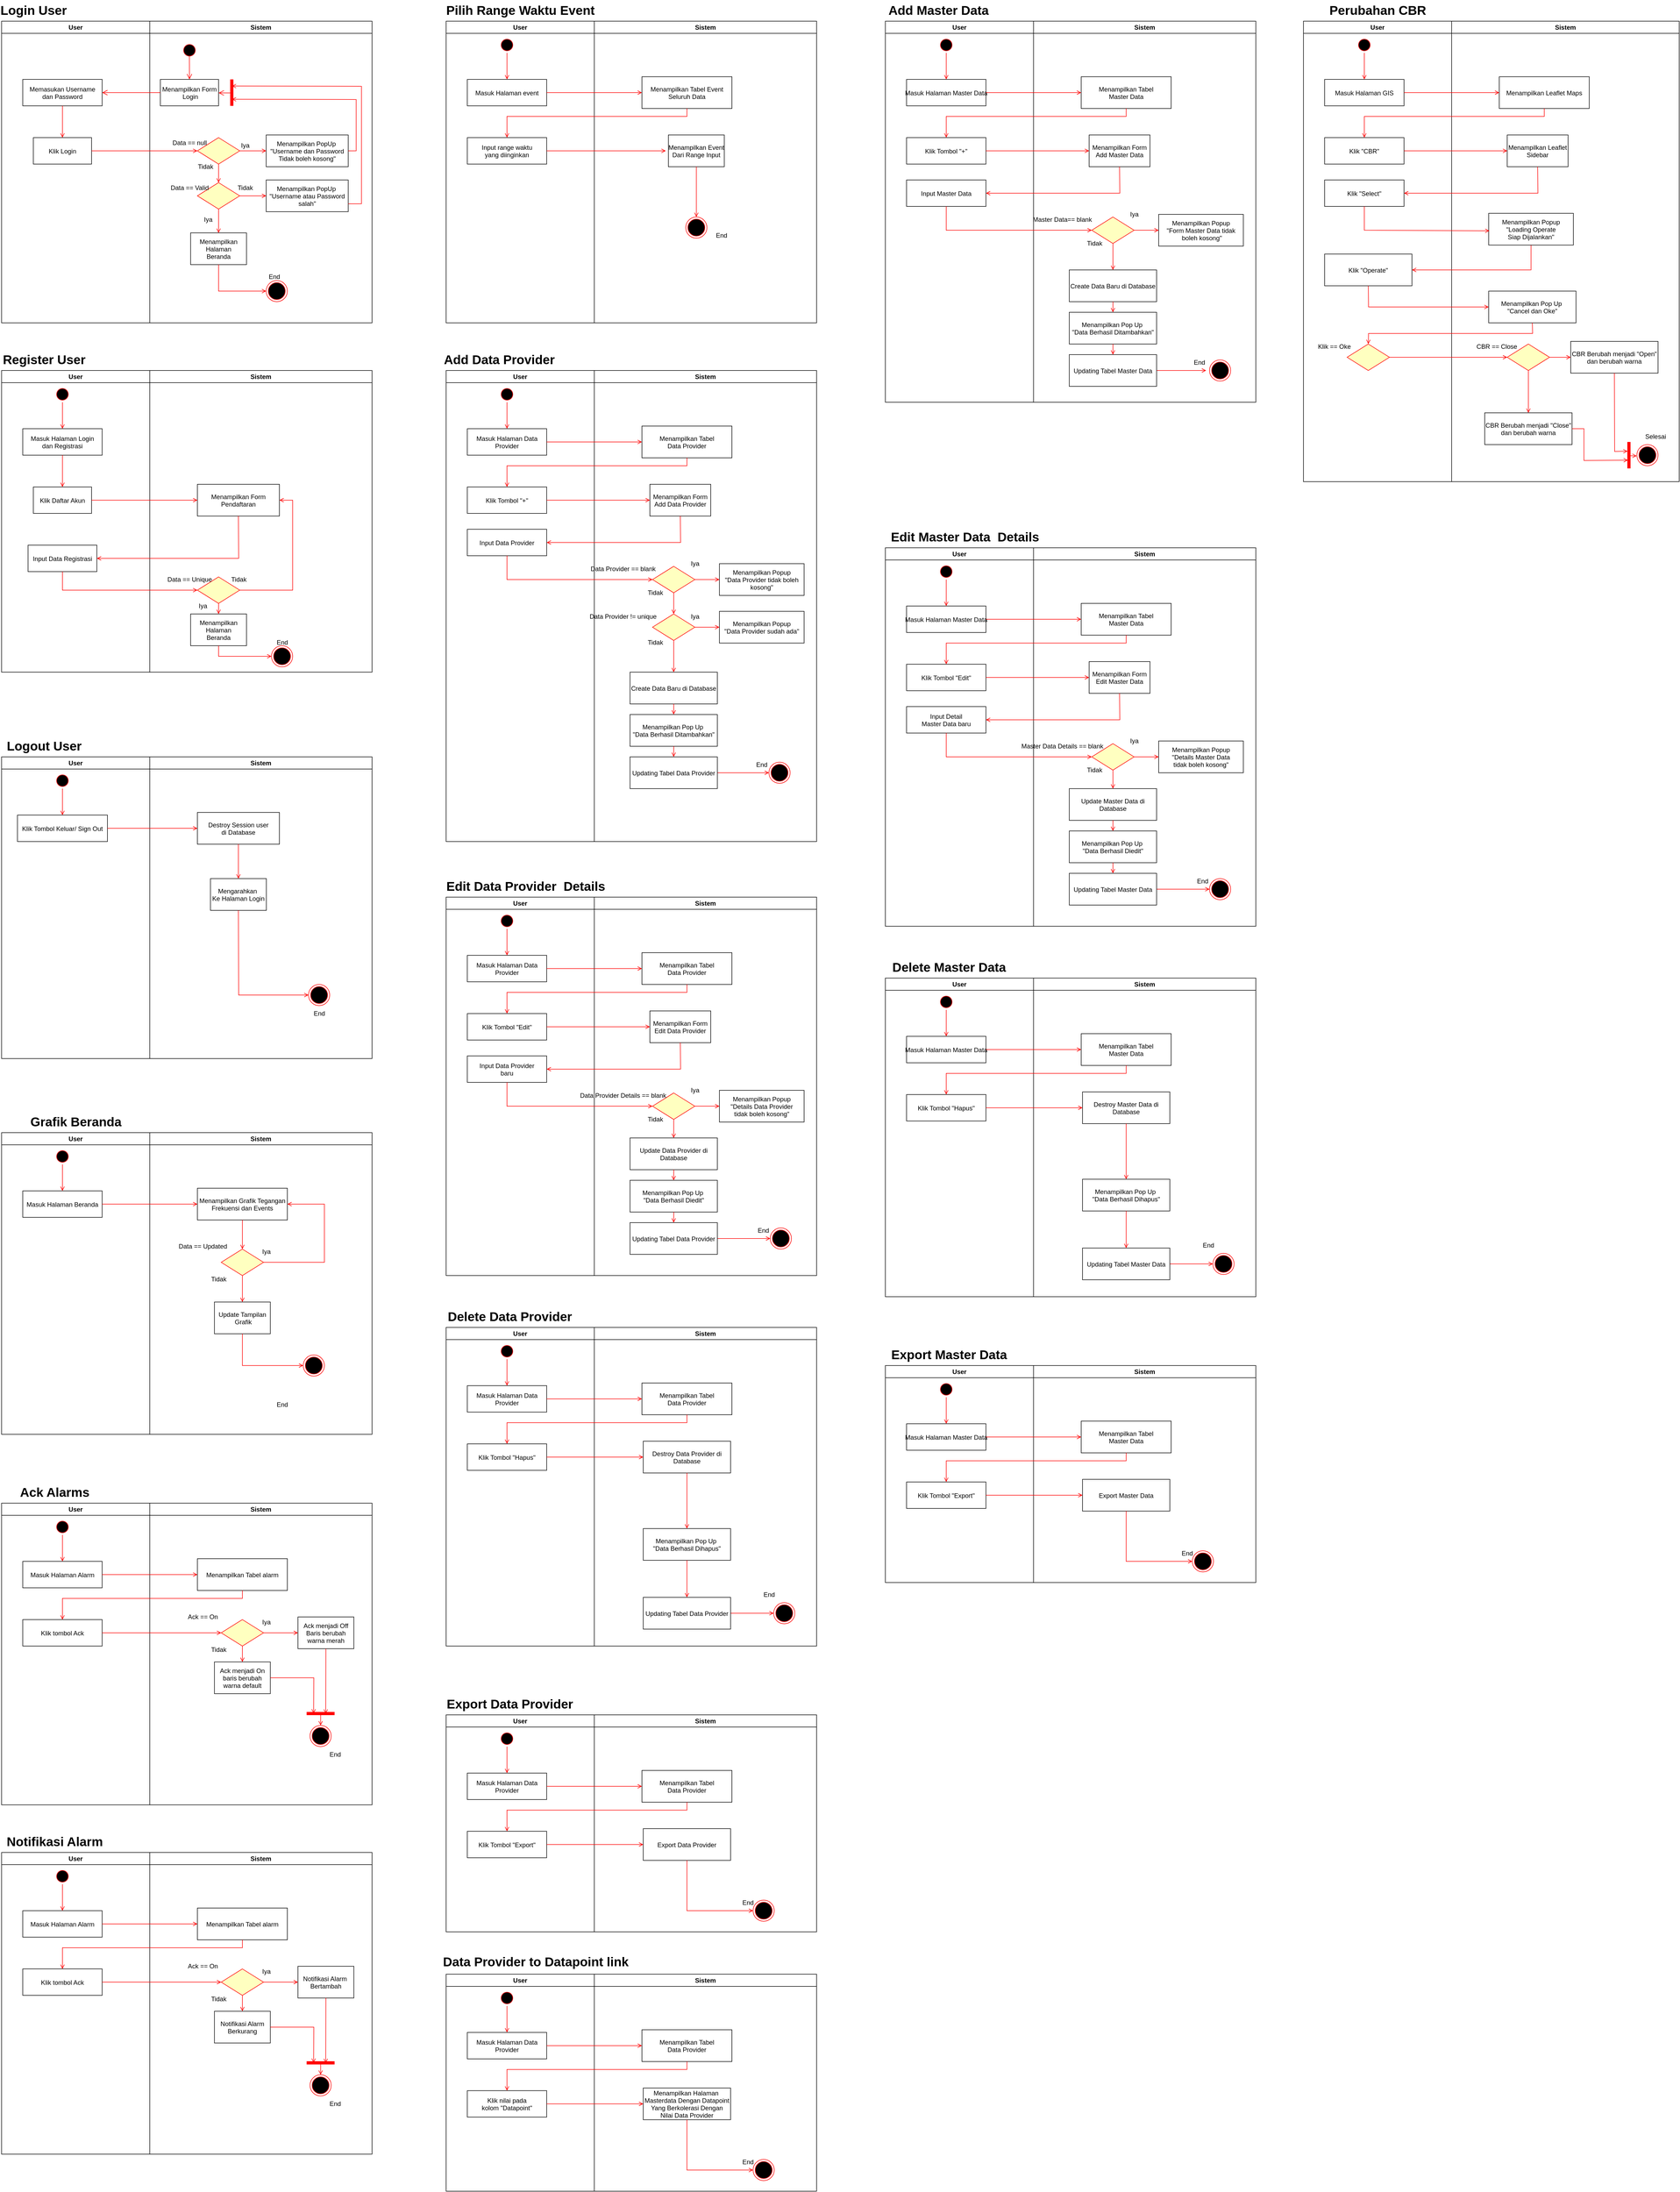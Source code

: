 <mxfile version="22.1.7" type="github">
  <diagram name="Page-1" id="e7e014a7-5840-1c2e-5031-d8a46d1fe8dd">
    <mxGraphModel dx="1057" dy="464" grid="1" gridSize="10" guides="1" tooltips="1" connect="1" arrows="1" fold="1" page="1" pageScale="1" pageWidth="1169" pageHeight="826" background="none" math="0" shadow="0">
      <root>
        <mxCell id="0" />
        <mxCell id="1" parent="0" />
        <mxCell id="2" value="User" style="swimlane;whiteSpace=wrap" parent="1" vertex="1">
          <mxGeometry x="70" y="50" width="280" height="570" as="geometry" />
        </mxCell>
        <mxCell id="7" value="Memasukan Username&#xa;dan Password" style="" parent="2" vertex="1">
          <mxGeometry x="40" y="110" width="150" height="50" as="geometry" />
        </mxCell>
        <mxCell id="8" value="Klik Login" style="" parent="2" vertex="1">
          <mxGeometry x="60" y="220" width="110" height="50" as="geometry" />
        </mxCell>
        <mxCell id="9" value="" style="endArrow=open;strokeColor=#FF0000;endFill=1;rounded=0;exitX=0.5;exitY=1;exitDx=0;exitDy=0;entryX=0.5;entryY=0;entryDx=0;entryDy=0;" parent="2" source="7" target="8" edge="1">
          <mxGeometry relative="1" as="geometry" />
        </mxCell>
        <mxCell id="3" value="Sistem" style="swimlane;whiteSpace=wrap" parent="1" vertex="1">
          <mxGeometry x="350" y="50" width="420" height="570" as="geometry" />
        </mxCell>
        <mxCell id="13" value="" style="ellipse;shape=startState;fillColor=#000000;strokeColor=#ff0000;" parent="3" vertex="1">
          <mxGeometry x="60" y="40" width="30" height="30" as="geometry" />
        </mxCell>
        <mxCell id="14" value="" style="edgeStyle=elbowEdgeStyle;elbow=horizontal;verticalAlign=bottom;endArrow=open;endSize=8;strokeColor=#FF0000;endFill=1;rounded=0;exitX=0.496;exitY=0.844;exitDx=0;exitDy=0;exitPerimeter=0;entryX=0.5;entryY=0;entryDx=0;entryDy=0;" parent="3" source="13" target="15" edge="1">
          <mxGeometry x="40" y="20" as="geometry">
            <mxPoint x="55" y="90" as="targetPoint" />
          </mxGeometry>
        </mxCell>
        <mxCell id="15" value="Menampilkan Form&#xa; Login" style="" parent="3" vertex="1">
          <mxGeometry x="20" y="110" width="110" height="50" as="geometry" />
        </mxCell>
        <mxCell id="19" value="" style="endArrow=open;strokeColor=#FF0000;endFill=1;rounded=0;entryX=0.5;entryY=0;entryDx=0;entryDy=0;exitX=0.5;exitY=1;exitDx=0;exitDy=0;" parent="3" source="21" target="aqqeG1nzHgkP0eQrsc-u-85" edge="1">
          <mxGeometry relative="1" as="geometry">
            <mxPoint x="64.41" y="270.0" as="sourcePoint" />
            <mxPoint x="64" y="300" as="targetPoint" />
          </mxGeometry>
        </mxCell>
        <mxCell id="21" value="" style="rhombus;fillColor=#ffffc0;strokeColor=#ff0000;" parent="3" vertex="1">
          <mxGeometry x="90" y="220" width="80" height="50" as="geometry" />
        </mxCell>
        <mxCell id="25" value="" style="shape=line;strokeWidth=6;strokeColor=#ff0000;rotation=90" parent="3" vertex="1">
          <mxGeometry x="130" y="127.5" width="50" height="15" as="geometry" />
        </mxCell>
        <mxCell id="26" value="" style="edgeStyle=elbowEdgeStyle;elbow=horizontal;verticalAlign=bottom;endArrow=open;endSize=8;strokeColor=#FF0000;endFill=1;rounded=0;exitX=0.513;exitY=0.467;exitDx=0;exitDy=0;exitPerimeter=0;entryX=1;entryY=0.5;entryDx=0;entryDy=0;" parent="3" source="25" target="15" edge="1">
          <mxGeometry x="130" y="90" as="geometry">
            <mxPoint x="230" y="140" as="targetPoint" />
            <mxPoint x="150" y="135" as="sourcePoint" />
          </mxGeometry>
        </mxCell>
        <mxCell id="aqqeG1nzHgkP0eQrsc-u-81" value="Data == null" style="text;html=1;align=center;verticalAlign=middle;resizable=0;points=[];autosize=1;strokeColor=none;fillColor=none;" parent="3" vertex="1">
          <mxGeometry x="30" y="215" width="90" height="30" as="geometry" />
        </mxCell>
        <mxCell id="18" value="Menampilkan PopUp &#xa;&quot;Username dan Password&#xa;Tidak boleh kosong&quot;" style="" parent="3" vertex="1">
          <mxGeometry x="220" y="215" width="155" height="60" as="geometry" />
        </mxCell>
        <mxCell id="aqqeG1nzHgkP0eQrsc-u-84" value="Menampilkan PopUp &#xa;&quot;Username atau Password&#xa;salah&quot;" style="" parent="3" vertex="1">
          <mxGeometry x="220" y="300" width="155" height="60" as="geometry" />
        </mxCell>
        <mxCell id="aqqeG1nzHgkP0eQrsc-u-85" value="" style="rhombus;fillColor=#ffffc0;strokeColor=#ff0000;" parent="3" vertex="1">
          <mxGeometry x="90" y="305" width="80" height="50" as="geometry" />
        </mxCell>
        <mxCell id="aqqeG1nzHgkP0eQrsc-u-88" value="Menampilkan &#xa;Halaman&#xa;Beranda" style="" parent="3" vertex="1">
          <mxGeometry x="77.19" y="400" width="105.62" height="60" as="geometry" />
        </mxCell>
        <mxCell id="aqqeG1nzHgkP0eQrsc-u-89" value="" style="endArrow=open;strokeColor=#FF0000;endFill=1;rounded=0;exitX=1;exitY=0.5;exitDx=0;exitDy=0;entryX=0;entryY=0.5;entryDx=0;entryDy=0;" parent="3" source="21" target="18" edge="1">
          <mxGeometry relative="1" as="geometry">
            <mxPoint x="100" y="244.58" as="sourcePoint" />
            <mxPoint x="150" y="245" as="targetPoint" />
          </mxGeometry>
        </mxCell>
        <mxCell id="aqqeG1nzHgkP0eQrsc-u-90" value="" style="endArrow=open;strokeColor=#FF0000;endFill=1;rounded=0;exitX=1;exitY=0.5;exitDx=0;exitDy=0;entryX=0;entryY=0.5;entryDx=0;entryDy=0;" parent="3" source="aqqeG1nzHgkP0eQrsc-u-85" target="aqqeG1nzHgkP0eQrsc-u-84" edge="1">
          <mxGeometry relative="1" as="geometry">
            <mxPoint x="115" y="255" as="sourcePoint" />
            <mxPoint x="190" y="390" as="targetPoint" />
          </mxGeometry>
        </mxCell>
        <mxCell id="aqqeG1nzHgkP0eQrsc-u-91" value="" style="endArrow=open;strokeColor=#FF0000;endFill=1;rounded=0;entryX=0.5;entryY=0;entryDx=0;entryDy=0;exitX=0.5;exitY=1;exitDx=0;exitDy=0;" parent="3" source="aqqeG1nzHgkP0eQrsc-u-85" target="aqqeG1nzHgkP0eQrsc-u-88" edge="1">
          <mxGeometry relative="1" as="geometry">
            <mxPoint x="74.41" y="280.0" as="sourcePoint" />
            <mxPoint x="75" y="310" as="targetPoint" />
          </mxGeometry>
        </mxCell>
        <mxCell id="aqqeG1nzHgkP0eQrsc-u-93" value="" style="ellipse;html=1;shape=endState;fillColor=#000000;strokeColor=#ff0000;" parent="3" vertex="1">
          <mxGeometry x="220" y="490" width="40" height="40" as="geometry" />
        </mxCell>
        <mxCell id="aqqeG1nzHgkP0eQrsc-u-92" value="" style="endArrow=open;strokeColor=#FF0000;endFill=1;rounded=0;exitX=0.5;exitY=1;exitDx=0;exitDy=0;entryX=0;entryY=0.5;entryDx=0;entryDy=0;" parent="3" source="aqqeG1nzHgkP0eQrsc-u-88" target="aqqeG1nzHgkP0eQrsc-u-93" edge="1">
          <mxGeometry relative="1" as="geometry">
            <mxPoint x="75" y="360" as="sourcePoint" />
            <mxPoint x="210" y="510" as="targetPoint" />
            <Array as="points">
              <mxPoint x="130" y="510" />
            </Array>
          </mxGeometry>
        </mxCell>
        <mxCell id="aqqeG1nzHgkP0eQrsc-u-94" value="Data == Valid" style="text;html=1;align=center;verticalAlign=middle;resizable=0;points=[];autosize=1;strokeColor=none;fillColor=none;" parent="3" vertex="1">
          <mxGeometry x="25" y="300" width="100" height="30" as="geometry" />
        </mxCell>
        <mxCell id="aqqeG1nzHgkP0eQrsc-u-95" value="Iya" style="text;html=1;align=center;verticalAlign=middle;resizable=0;points=[];autosize=1;strokeColor=none;fillColor=none;" parent="3" vertex="1">
          <mxGeometry x="160" y="220" width="40" height="30" as="geometry" />
        </mxCell>
        <mxCell id="aqqeG1nzHgkP0eQrsc-u-97" value="Tidak" style="text;html=1;align=center;verticalAlign=middle;resizable=0;points=[];autosize=1;strokeColor=none;fillColor=none;" parent="3" vertex="1">
          <mxGeometry x="80" y="260" width="50" height="30" as="geometry" />
        </mxCell>
        <mxCell id="aqqeG1nzHgkP0eQrsc-u-98" value="Iya" style="text;html=1;align=center;verticalAlign=middle;resizable=0;points=[];autosize=1;strokeColor=none;fillColor=none;" parent="3" vertex="1">
          <mxGeometry x="90" y="360" width="40" height="30" as="geometry" />
        </mxCell>
        <mxCell id="aqqeG1nzHgkP0eQrsc-u-99" value="End" style="text;html=1;align=center;verticalAlign=middle;resizable=0;points=[];autosize=1;strokeColor=none;fillColor=none;" parent="3" vertex="1">
          <mxGeometry x="215" y="468" width="40" height="30" as="geometry" />
        </mxCell>
        <mxCell id="aqqeG1nzHgkP0eQrsc-u-100" value="" style="endArrow=open;strokeColor=#FF0000;endFill=1;rounded=0;entryX=0.25;entryY=0.5;entryDx=0;entryDy=0;exitX=1;exitY=0.75;exitDx=0;exitDy=0;entryPerimeter=0;" parent="3" source="aqqeG1nzHgkP0eQrsc-u-84" target="25" edge="1">
          <mxGeometry relative="1" as="geometry">
            <mxPoint x="390" y="340" as="sourcePoint" />
            <mxPoint x="382.81" y="150" as="targetPoint" />
            <Array as="points">
              <mxPoint x="400" y="345" />
              <mxPoint x="400" y="123" />
            </Array>
          </mxGeometry>
        </mxCell>
        <mxCell id="aqqeG1nzHgkP0eQrsc-u-101" value="" style="endArrow=open;strokeColor=#FF0000;endFill=1;rounded=0;entryX=0.75;entryY=0.5;entryDx=0;entryDy=0;entryPerimeter=0;exitX=1;exitY=0.5;exitDx=0;exitDy=0;" parent="3" source="18" target="25" edge="1">
          <mxGeometry relative="1" as="geometry">
            <mxPoint x="380" y="250" as="sourcePoint" />
            <mxPoint x="150" y="28" as="targetPoint" />
            <Array as="points">
              <mxPoint x="390" y="245" />
              <mxPoint x="390" y="148" />
            </Array>
          </mxGeometry>
        </mxCell>
        <mxCell id="aqqeG1nzHgkP0eQrsc-u-96" value="Tidak" style="text;html=1;align=center;verticalAlign=middle;resizable=0;points=[];autosize=1;strokeColor=none;fillColor=none;" parent="3" vertex="1">
          <mxGeometry x="155" y="300" width="50" height="30" as="geometry" />
        </mxCell>
        <mxCell id="aqqeG1nzHgkP0eQrsc-u-76" value="Login User" style="text;strokeColor=none;fillColor=none;html=1;fontSize=24;fontStyle=1;verticalAlign=middle;align=center;" parent="1" vertex="1">
          <mxGeometry x="80" y="10" width="100" height="40" as="geometry" />
        </mxCell>
        <mxCell id="aqqeG1nzHgkP0eQrsc-u-78" value="" style="edgeStyle=elbowEdgeStyle;elbow=horizontal;verticalAlign=bottom;endArrow=open;endSize=8;strokeColor=#FF0000;endFill=1;rounded=0;entryX=1;entryY=0.5;entryDx=0;entryDy=0;exitX=0;exitY=0.5;exitDx=0;exitDy=0;" parent="1" source="15" target="7" edge="1">
          <mxGeometry x="40" y="20" as="geometry">
            <mxPoint x="300" y="210" as="targetPoint" />
            <mxPoint x="300" y="170" as="sourcePoint" />
          </mxGeometry>
        </mxCell>
        <mxCell id="aqqeG1nzHgkP0eQrsc-u-80" value="" style="endArrow=open;strokeColor=#FF0000;endFill=1;rounded=0;entryX=0;entryY=0.5;entryDx=0;entryDy=0;exitX=1;exitY=0.5;exitDx=0;exitDy=0;exitPerimeter=0;" parent="1" source="8" target="21" edge="1">
          <mxGeometry relative="1" as="geometry">
            <mxPoint x="240" y="300" as="sourcePoint" />
            <mxPoint x="370" y="295.0" as="targetPoint" />
          </mxGeometry>
        </mxCell>
        <mxCell id="aqqeG1nzHgkP0eQrsc-u-102" value="Register User" style="text;strokeColor=none;fillColor=none;html=1;fontSize=24;fontStyle=1;verticalAlign=middle;align=center;" parent="1" vertex="1">
          <mxGeometry x="100" y="670" width="100" height="40" as="geometry" />
        </mxCell>
        <mxCell id="aqqeG1nzHgkP0eQrsc-u-103" value="User" style="swimlane;whiteSpace=wrap;startSize=23;" parent="1" vertex="1">
          <mxGeometry x="70" y="710" width="280" height="570" as="geometry" />
        </mxCell>
        <mxCell id="aqqeG1nzHgkP0eQrsc-u-104" value="Masuk Halaman Login&#xa;dan Registrasi" style="" parent="aqqeG1nzHgkP0eQrsc-u-103" vertex="1">
          <mxGeometry x="40" y="110" width="150" height="50" as="geometry" />
        </mxCell>
        <mxCell id="aqqeG1nzHgkP0eQrsc-u-105" value="Klik Daftar Akun" style="" parent="aqqeG1nzHgkP0eQrsc-u-103" vertex="1">
          <mxGeometry x="60" y="220" width="110" height="50" as="geometry" />
        </mxCell>
        <mxCell id="aqqeG1nzHgkP0eQrsc-u-106" value="" style="endArrow=open;strokeColor=#FF0000;endFill=1;rounded=0;exitX=0.5;exitY=1;exitDx=0;exitDy=0;entryX=0.5;entryY=0;entryDx=0;entryDy=0;" parent="aqqeG1nzHgkP0eQrsc-u-103" source="aqqeG1nzHgkP0eQrsc-u-104" target="aqqeG1nzHgkP0eQrsc-u-105" edge="1">
          <mxGeometry relative="1" as="geometry" />
        </mxCell>
        <mxCell id="aqqeG1nzHgkP0eQrsc-u-108" value="" style="ellipse;shape=startState;fillColor=#000000;strokeColor=#ff0000;" parent="aqqeG1nzHgkP0eQrsc-u-103" vertex="1">
          <mxGeometry x="100" y="30" width="30" height="30" as="geometry" />
        </mxCell>
        <mxCell id="aqqeG1nzHgkP0eQrsc-u-135" value="Input Data Registrasi" style="" parent="aqqeG1nzHgkP0eQrsc-u-103" vertex="1">
          <mxGeometry x="50" y="330" width="130" height="50" as="geometry" />
        </mxCell>
        <mxCell id="aqqeG1nzHgkP0eQrsc-u-139" value="" style="endArrow=open;strokeColor=#FF0000;endFill=1;rounded=0;exitX=0.5;exitY=1;exitDx=0;exitDy=0;entryX=0.5;entryY=0;entryDx=0;entryDy=0;" parent="aqqeG1nzHgkP0eQrsc-u-103" source="aqqeG1nzHgkP0eQrsc-u-108" target="aqqeG1nzHgkP0eQrsc-u-104" edge="1">
          <mxGeometry relative="1" as="geometry">
            <mxPoint x="114.41" y="50" as="sourcePoint" />
            <mxPoint x="114.41" y="110" as="targetPoint" />
          </mxGeometry>
        </mxCell>
        <mxCell id="aqqeG1nzHgkP0eQrsc-u-107" value="Sistem" style="swimlane;whiteSpace=wrap" parent="1" vertex="1">
          <mxGeometry x="350" y="710" width="420" height="570" as="geometry">
            <mxRectangle x="350" y="710" width="80" height="30" as="alternateBounds" />
          </mxGeometry>
        </mxCell>
        <mxCell id="aqqeG1nzHgkP0eQrsc-u-116" value="Menampilkan Form &#xa;Pendaftaran" style="" parent="aqqeG1nzHgkP0eQrsc-u-107" vertex="1">
          <mxGeometry x="90" y="215" width="155" height="60" as="geometry" />
        </mxCell>
        <mxCell id="aqqeG1nzHgkP0eQrsc-u-118" value="" style="rhombus;fillColor=#ffffc0;strokeColor=#ff0000;" parent="aqqeG1nzHgkP0eQrsc-u-107" vertex="1">
          <mxGeometry x="90" y="390" width="80" height="50" as="geometry" />
        </mxCell>
        <mxCell id="aqqeG1nzHgkP0eQrsc-u-119" value="Menampilkan &#xa;Halaman&#xa;Beranda" style="" parent="aqqeG1nzHgkP0eQrsc-u-107" vertex="1">
          <mxGeometry x="77.19" y="460" width="105.62" height="60" as="geometry" />
        </mxCell>
        <mxCell id="aqqeG1nzHgkP0eQrsc-u-122" value="" style="endArrow=open;strokeColor=#FF0000;endFill=1;rounded=0;entryX=0.5;entryY=0;entryDx=0;entryDy=0;exitX=0.5;exitY=1;exitDx=0;exitDy=0;" parent="aqqeG1nzHgkP0eQrsc-u-107" source="aqqeG1nzHgkP0eQrsc-u-118" target="aqqeG1nzHgkP0eQrsc-u-119" edge="1">
          <mxGeometry relative="1" as="geometry">
            <mxPoint x="74.41" y="280.0" as="sourcePoint" />
            <mxPoint x="75" y="310" as="targetPoint" />
          </mxGeometry>
        </mxCell>
        <mxCell id="aqqeG1nzHgkP0eQrsc-u-123" value="" style="ellipse;html=1;shape=endState;fillColor=#000000;strokeColor=#ff0000;" parent="aqqeG1nzHgkP0eQrsc-u-107" vertex="1">
          <mxGeometry x="230" y="520" width="40" height="40" as="geometry" />
        </mxCell>
        <mxCell id="aqqeG1nzHgkP0eQrsc-u-124" value="" style="endArrow=open;strokeColor=#FF0000;endFill=1;rounded=0;exitX=0.5;exitY=1;exitDx=0;exitDy=0;entryX=0;entryY=0.5;entryDx=0;entryDy=0;" parent="aqqeG1nzHgkP0eQrsc-u-107" source="aqqeG1nzHgkP0eQrsc-u-119" target="aqqeG1nzHgkP0eQrsc-u-123" edge="1">
          <mxGeometry relative="1" as="geometry">
            <mxPoint x="75" y="360" as="sourcePoint" />
            <mxPoint x="210" y="510" as="targetPoint" />
            <Array as="points">
              <mxPoint x="130" y="540" />
            </Array>
          </mxGeometry>
        </mxCell>
        <mxCell id="aqqeG1nzHgkP0eQrsc-u-125" value="Data == Unique" style="text;html=1;align=center;verticalAlign=middle;resizable=0;points=[];autosize=1;strokeColor=none;fillColor=none;" parent="aqqeG1nzHgkP0eQrsc-u-107" vertex="1">
          <mxGeometry x="20" y="380" width="110" height="30" as="geometry" />
        </mxCell>
        <mxCell id="aqqeG1nzHgkP0eQrsc-u-128" value="Iya" style="text;html=1;align=center;verticalAlign=middle;resizable=0;points=[];autosize=1;strokeColor=none;fillColor=none;" parent="aqqeG1nzHgkP0eQrsc-u-107" vertex="1">
          <mxGeometry x="80" y="430" width="40" height="30" as="geometry" />
        </mxCell>
        <mxCell id="aqqeG1nzHgkP0eQrsc-u-129" value="End" style="text;html=1;align=center;verticalAlign=middle;resizable=0;points=[];autosize=1;strokeColor=none;fillColor=none;" parent="aqqeG1nzHgkP0eQrsc-u-107" vertex="1">
          <mxGeometry x="230" y="499" width="40" height="30" as="geometry" />
        </mxCell>
        <mxCell id="aqqeG1nzHgkP0eQrsc-u-137" value="Tidak" style="text;html=1;align=center;verticalAlign=middle;resizable=0;points=[];autosize=1;strokeColor=none;fillColor=none;" parent="aqqeG1nzHgkP0eQrsc-u-107" vertex="1">
          <mxGeometry x="142.5" y="380" width="50" height="30" as="geometry" />
        </mxCell>
        <mxCell id="aqqeG1nzHgkP0eQrsc-u-138" value="" style="endArrow=open;strokeColor=#FF0000;endFill=1;rounded=0;exitX=1;exitY=0.5;exitDx=0;exitDy=0;entryX=1;entryY=0.5;entryDx=0;entryDy=0;" parent="aqqeG1nzHgkP0eQrsc-u-107" source="aqqeG1nzHgkP0eQrsc-u-118" target="aqqeG1nzHgkP0eQrsc-u-116" edge="1">
          <mxGeometry relative="1" as="geometry">
            <mxPoint x="50" y="340" as="sourcePoint" />
            <mxPoint x="260" y="240" as="targetPoint" />
            <Array as="points">
              <mxPoint x="270" y="415" />
              <mxPoint x="270" y="245" />
            </Array>
          </mxGeometry>
        </mxCell>
        <mxCell id="aqqeG1nzHgkP0eQrsc-u-134" value="" style="endArrow=open;strokeColor=#FF0000;endFill=1;rounded=0;exitX=1;exitY=0.5;exitDx=0;exitDy=0;exitPerimeter=0;entryX=0;entryY=0.5;entryDx=0;entryDy=0;" parent="1" source="aqqeG1nzHgkP0eQrsc-u-105" target="aqqeG1nzHgkP0eQrsc-u-116" edge="1">
          <mxGeometry relative="1" as="geometry">
            <mxPoint x="230" y="980" as="sourcePoint" />
            <mxPoint x="450" y="955" as="targetPoint" />
          </mxGeometry>
        </mxCell>
        <mxCell id="aqqeG1nzHgkP0eQrsc-u-111" value="" style="endArrow=open;strokeColor=#FF0000;endFill=1;rounded=0;exitX=0.5;exitY=1;exitDx=0;exitDy=0;entryX=1;entryY=0.5;entryDx=0;entryDy=0;" parent="1" source="aqqeG1nzHgkP0eQrsc-u-116" target="aqqeG1nzHgkP0eQrsc-u-135" edge="1">
          <mxGeometry relative="1" as="geometry">
            <mxPoint x="480" y="980.0" as="sourcePoint" />
            <mxPoint x="518" y="1050" as="targetPoint" />
            <Array as="points">
              <mxPoint x="518" y="1065" />
            </Array>
          </mxGeometry>
        </mxCell>
        <mxCell id="aqqeG1nzHgkP0eQrsc-u-136" value="" style="endArrow=open;strokeColor=#FF0000;endFill=1;rounded=0;entryX=0;entryY=0.5;entryDx=0;entryDy=0;exitX=0.5;exitY=1;exitDx=0;exitDy=0;" parent="1" source="aqqeG1nzHgkP0eQrsc-u-135" target="aqqeG1nzHgkP0eQrsc-u-118" edge="1">
          <mxGeometry relative="1" as="geometry">
            <mxPoint x="170" y="1110" as="sourcePoint" />
            <mxPoint x="440" y="1110" as="targetPoint" />
            <Array as="points">
              <mxPoint x="185" y="1125" />
            </Array>
          </mxGeometry>
        </mxCell>
        <mxCell id="nGqfi72PXOa9w8mjYeS--26" value="Grafik Beranda" style="text;strokeColor=none;fillColor=none;html=1;fontSize=24;fontStyle=1;verticalAlign=middle;align=center;" parent="1" vertex="1">
          <mxGeometry x="160" y="2110" width="100" height="40" as="geometry" />
        </mxCell>
        <mxCell id="nGqfi72PXOa9w8mjYeS--27" value="User" style="swimlane;whiteSpace=wrap;startSize=23;" parent="1" vertex="1">
          <mxGeometry x="70" y="2150" width="280" height="570" as="geometry" />
        </mxCell>
        <mxCell id="nGqfi72PXOa9w8mjYeS--28" value="Masuk Halaman Beranda" style="" parent="nGqfi72PXOa9w8mjYeS--27" vertex="1">
          <mxGeometry x="40" y="110" width="150" height="50" as="geometry" />
        </mxCell>
        <mxCell id="nGqfi72PXOa9w8mjYeS--31" value="" style="ellipse;shape=startState;fillColor=#000000;strokeColor=#ff0000;" parent="nGqfi72PXOa9w8mjYeS--27" vertex="1">
          <mxGeometry x="100" y="30" width="30" height="30" as="geometry" />
        </mxCell>
        <mxCell id="nGqfi72PXOa9w8mjYeS--33" value="" style="endArrow=open;strokeColor=#FF0000;endFill=1;rounded=0;exitX=0.5;exitY=1;exitDx=0;exitDy=0;entryX=0.5;entryY=0;entryDx=0;entryDy=0;" parent="nGqfi72PXOa9w8mjYeS--27" source="nGqfi72PXOa9w8mjYeS--31" target="nGqfi72PXOa9w8mjYeS--28" edge="1">
          <mxGeometry relative="1" as="geometry">
            <mxPoint x="114.41" y="50" as="sourcePoint" />
            <mxPoint x="114.41" y="110" as="targetPoint" />
          </mxGeometry>
        </mxCell>
        <mxCell id="nGqfi72PXOa9w8mjYeS--34" value="Sistem" style="swimlane;whiteSpace=wrap" parent="1" vertex="1">
          <mxGeometry x="350" y="2150" width="420" height="570" as="geometry">
            <mxRectangle x="350" y="710" width="80" height="30" as="alternateBounds" />
          </mxGeometry>
        </mxCell>
        <mxCell id="nGqfi72PXOa9w8mjYeS--35" value="Menampilkan Grafik Tegangan&#xa;Frekuensi dan Events" style="" parent="nGqfi72PXOa9w8mjYeS--34" vertex="1">
          <mxGeometry x="90" y="105" width="170" height="60" as="geometry" />
        </mxCell>
        <mxCell id="nGqfi72PXOa9w8mjYeS--36" value="" style="rhombus;fillColor=#ffffc0;strokeColor=#ff0000;" parent="nGqfi72PXOa9w8mjYeS--34" vertex="1">
          <mxGeometry x="135" y="220" width="80" height="50" as="geometry" />
        </mxCell>
        <mxCell id="nGqfi72PXOa9w8mjYeS--37" value="Update Tampilan&#xa; Grafik" style="" parent="nGqfi72PXOa9w8mjYeS--34" vertex="1">
          <mxGeometry x="122.19" y="320" width="105.62" height="60" as="geometry" />
        </mxCell>
        <mxCell id="nGqfi72PXOa9w8mjYeS--38" value="" style="endArrow=open;strokeColor=#FF0000;endFill=1;rounded=0;entryX=0.5;entryY=0;entryDx=0;entryDy=0;exitX=0.5;exitY=1;exitDx=0;exitDy=0;" parent="nGqfi72PXOa9w8mjYeS--34" source="nGqfi72PXOa9w8mjYeS--36" target="nGqfi72PXOa9w8mjYeS--37" edge="1">
          <mxGeometry relative="1" as="geometry">
            <mxPoint x="74.41" y="280.0" as="sourcePoint" />
            <mxPoint x="75" y="310" as="targetPoint" />
          </mxGeometry>
        </mxCell>
        <mxCell id="nGqfi72PXOa9w8mjYeS--39" value="" style="ellipse;html=1;shape=endState;fillColor=#000000;strokeColor=#ff0000;" parent="nGqfi72PXOa9w8mjYeS--34" vertex="1">
          <mxGeometry x="290" y="420" width="40" height="40" as="geometry" />
        </mxCell>
        <mxCell id="nGqfi72PXOa9w8mjYeS--40" value="" style="endArrow=open;strokeColor=#FF0000;endFill=1;rounded=0;exitX=0.5;exitY=1;exitDx=0;exitDy=0;entryX=0;entryY=0.5;entryDx=0;entryDy=0;" parent="nGqfi72PXOa9w8mjYeS--34" source="nGqfi72PXOa9w8mjYeS--37" target="nGqfi72PXOa9w8mjYeS--39" edge="1">
          <mxGeometry relative="1" as="geometry">
            <mxPoint x="75" y="360" as="sourcePoint" />
            <mxPoint x="210" y="510" as="targetPoint" />
            <Array as="points">
              <mxPoint x="175" y="440" />
            </Array>
          </mxGeometry>
        </mxCell>
        <mxCell id="nGqfi72PXOa9w8mjYeS--41" value="Data == Updated" style="text;html=1;align=center;verticalAlign=middle;resizable=0;points=[];autosize=1;strokeColor=none;fillColor=none;" parent="nGqfi72PXOa9w8mjYeS--34" vertex="1">
          <mxGeometry x="45" y="200" width="110" height="30" as="geometry" />
        </mxCell>
        <mxCell id="nGqfi72PXOa9w8mjYeS--42" value="Iya" style="text;html=1;align=center;verticalAlign=middle;resizable=0;points=[];autosize=1;strokeColor=none;fillColor=none;" parent="nGqfi72PXOa9w8mjYeS--34" vertex="1">
          <mxGeometry x="200" y="210" width="40" height="30" as="geometry" />
        </mxCell>
        <mxCell id="nGqfi72PXOa9w8mjYeS--43" value="End" style="text;html=1;align=center;verticalAlign=middle;resizable=0;points=[];autosize=1;strokeColor=none;fillColor=none;" parent="nGqfi72PXOa9w8mjYeS--34" vertex="1">
          <mxGeometry x="230" y="499" width="40" height="30" as="geometry" />
        </mxCell>
        <mxCell id="nGqfi72PXOa9w8mjYeS--44" value="Tidak" style="text;html=1;align=center;verticalAlign=middle;resizable=0;points=[];autosize=1;strokeColor=none;fillColor=none;" parent="nGqfi72PXOa9w8mjYeS--34" vertex="1">
          <mxGeometry x="105" y="262" width="50" height="30" as="geometry" />
        </mxCell>
        <mxCell id="nGqfi72PXOa9w8mjYeS--50" value="" style="endArrow=open;strokeColor=#FF0000;endFill=1;rounded=0;exitX=0.5;exitY=1;exitDx=0;exitDy=0;entryX=0.5;entryY=0;entryDx=0;entryDy=0;" parent="nGqfi72PXOa9w8mjYeS--34" source="nGqfi72PXOa9w8mjYeS--35" target="nGqfi72PXOa9w8mjYeS--36" edge="1">
          <mxGeometry relative="1" as="geometry">
            <mxPoint x="167" y="170" as="sourcePoint" />
            <mxPoint x="167" y="220" as="targetPoint" />
          </mxGeometry>
        </mxCell>
        <mxCell id="nGqfi72PXOa9w8mjYeS--54" value="" style="endArrow=open;strokeColor=#FF0000;endFill=1;rounded=0;exitX=1;exitY=0.5;exitDx=0;exitDy=0;entryX=1;entryY=0.5;entryDx=0;entryDy=0;" parent="nGqfi72PXOa9w8mjYeS--34" source="nGqfi72PXOa9w8mjYeS--36" target="nGqfi72PXOa9w8mjYeS--35" edge="1">
          <mxGeometry relative="1" as="geometry">
            <mxPoint x="270" y="220" as="sourcePoint" />
            <mxPoint x="385" y="280" as="targetPoint" />
            <Array as="points">
              <mxPoint x="330" y="245" />
              <mxPoint x="330" y="135" />
            </Array>
          </mxGeometry>
        </mxCell>
        <mxCell id="nGqfi72PXOa9w8mjYeS--46" value="" style="endArrow=open;strokeColor=#FF0000;endFill=1;rounded=0;exitX=1;exitY=0.5;exitDx=0;exitDy=0;entryX=0;entryY=0.5;entryDx=0;entryDy=0;" parent="1" source="nGqfi72PXOa9w8mjYeS--28" target="nGqfi72PXOa9w8mjYeS--35" edge="1">
          <mxGeometry relative="1" as="geometry">
            <mxPoint x="230" y="2420" as="sourcePoint" />
            <mxPoint x="450" y="2395" as="targetPoint" />
          </mxGeometry>
        </mxCell>
        <mxCell id="nGqfi72PXOa9w8mjYeS--55" value="Logout User" style="text;strokeColor=none;fillColor=none;html=1;fontSize=24;fontStyle=1;verticalAlign=middle;align=center;" parent="1" vertex="1">
          <mxGeometry x="100" y="1400" width="100" height="40" as="geometry" />
        </mxCell>
        <mxCell id="nGqfi72PXOa9w8mjYeS--56" value="User" style="swimlane;whiteSpace=wrap;startSize=23;" parent="1" vertex="1">
          <mxGeometry x="70" y="1440" width="280" height="570" as="geometry" />
        </mxCell>
        <mxCell id="nGqfi72PXOa9w8mjYeS--57" value="Klik Tombol Keluar/ Sign Out" style="" parent="nGqfi72PXOa9w8mjYeS--56" vertex="1">
          <mxGeometry x="30" y="110" width="170" height="50" as="geometry" />
        </mxCell>
        <mxCell id="nGqfi72PXOa9w8mjYeS--60" value="" style="ellipse;shape=startState;fillColor=#000000;strokeColor=#ff0000;" parent="nGqfi72PXOa9w8mjYeS--56" vertex="1">
          <mxGeometry x="100" y="30" width="30" height="30" as="geometry" />
        </mxCell>
        <mxCell id="nGqfi72PXOa9w8mjYeS--62" value="" style="endArrow=open;strokeColor=#FF0000;endFill=1;rounded=0;exitX=0.5;exitY=1;exitDx=0;exitDy=0;entryX=0.5;entryY=0;entryDx=0;entryDy=0;" parent="nGqfi72PXOa9w8mjYeS--56" source="nGqfi72PXOa9w8mjYeS--60" target="nGqfi72PXOa9w8mjYeS--57" edge="1">
          <mxGeometry relative="1" as="geometry">
            <mxPoint x="114.41" y="50" as="sourcePoint" />
            <mxPoint x="114.41" y="110" as="targetPoint" />
          </mxGeometry>
        </mxCell>
        <mxCell id="nGqfi72PXOa9w8mjYeS--63" value="Sistem" style="swimlane;whiteSpace=wrap" parent="1" vertex="1">
          <mxGeometry x="350" y="1440" width="420" height="570" as="geometry">
            <mxRectangle x="350" y="710" width="80" height="30" as="alternateBounds" />
          </mxGeometry>
        </mxCell>
        <mxCell id="nGqfi72PXOa9w8mjYeS--64" value="Destroy Session user&#xa;di Database" style="" parent="nGqfi72PXOa9w8mjYeS--63" vertex="1">
          <mxGeometry x="90" y="105" width="155" height="60" as="geometry" />
        </mxCell>
        <mxCell id="nGqfi72PXOa9w8mjYeS--66" value="Mengarahkan &#xa;Ke Halaman Login" style="" parent="nGqfi72PXOa9w8mjYeS--63" vertex="1">
          <mxGeometry x="114.69" y="230" width="105.62" height="60" as="geometry" />
        </mxCell>
        <mxCell id="nGqfi72PXOa9w8mjYeS--68" value="" style="ellipse;html=1;shape=endState;fillColor=#000000;strokeColor=#ff0000;" parent="nGqfi72PXOa9w8mjYeS--63" vertex="1">
          <mxGeometry x="300" y="430" width="40" height="40" as="geometry" />
        </mxCell>
        <mxCell id="nGqfi72PXOa9w8mjYeS--69" value="" style="endArrow=open;strokeColor=#FF0000;endFill=1;rounded=0;exitX=0.5;exitY=1;exitDx=0;exitDy=0;entryX=0;entryY=0.5;entryDx=0;entryDy=0;" parent="nGqfi72PXOa9w8mjYeS--63" source="nGqfi72PXOa9w8mjYeS--66" target="nGqfi72PXOa9w8mjYeS--68" edge="1">
          <mxGeometry relative="1" as="geometry">
            <mxPoint x="75" y="360" as="sourcePoint" />
            <mxPoint x="210" y="510" as="targetPoint" />
            <Array as="points">
              <mxPoint x="168" y="450" />
            </Array>
          </mxGeometry>
        </mxCell>
        <mxCell id="nGqfi72PXOa9w8mjYeS--72" value="End" style="text;html=1;align=center;verticalAlign=middle;resizable=0;points=[];autosize=1;strokeColor=none;fillColor=none;" parent="nGqfi72PXOa9w8mjYeS--63" vertex="1">
          <mxGeometry x="300" y="470" width="40" height="30" as="geometry" />
        </mxCell>
        <mxCell id="nGqfi72PXOa9w8mjYeS--78" value="" style="endArrow=open;strokeColor=#FF0000;endFill=1;rounded=0;exitX=0.5;exitY=1;exitDx=0;exitDy=0;entryX=0.5;entryY=0;entryDx=0;entryDy=0;" parent="nGqfi72PXOa9w8mjYeS--63" source="nGqfi72PXOa9w8mjYeS--64" target="nGqfi72PXOa9w8mjYeS--66" edge="1">
          <mxGeometry relative="1" as="geometry">
            <mxPoint x="167.1" y="170" as="sourcePoint" />
            <mxPoint x="167.1" y="220" as="targetPoint" />
          </mxGeometry>
        </mxCell>
        <mxCell id="nGqfi72PXOa9w8mjYeS--75" value="" style="endArrow=open;strokeColor=#FF0000;endFill=1;rounded=0;exitX=1;exitY=0.5;exitDx=0;exitDy=0;entryX=0;entryY=0.5;entryDx=0;entryDy=0;" parent="1" source="nGqfi72PXOa9w8mjYeS--57" target="nGqfi72PXOa9w8mjYeS--64" edge="1">
          <mxGeometry relative="1" as="geometry">
            <mxPoint x="240" y="1685" as="sourcePoint" />
            <mxPoint x="450" y="1685" as="targetPoint" />
          </mxGeometry>
        </mxCell>
        <mxCell id="nGqfi72PXOa9w8mjYeS--79" value="Ack Alarms" style="text;strokeColor=none;fillColor=none;html=1;fontSize=24;fontStyle=1;verticalAlign=middle;align=center;" parent="1" vertex="1">
          <mxGeometry x="80" y="2810" width="180" height="40" as="geometry" />
        </mxCell>
        <mxCell id="nGqfi72PXOa9w8mjYeS--80" value="User" style="swimlane;whiteSpace=wrap;startSize=23;" parent="1" vertex="1">
          <mxGeometry x="70" y="2850" width="280" height="570" as="geometry" />
        </mxCell>
        <mxCell id="nGqfi72PXOa9w8mjYeS--81" value="Masuk Halaman Alarm" style="" parent="nGqfi72PXOa9w8mjYeS--80" vertex="1">
          <mxGeometry x="40" y="110" width="150" height="50" as="geometry" />
        </mxCell>
        <mxCell id="nGqfi72PXOa9w8mjYeS--82" value="" style="ellipse;shape=startState;fillColor=#000000;strokeColor=#ff0000;" parent="nGqfi72PXOa9w8mjYeS--80" vertex="1">
          <mxGeometry x="100" y="30" width="30" height="30" as="geometry" />
        </mxCell>
        <mxCell id="nGqfi72PXOa9w8mjYeS--83" value="" style="endArrow=open;strokeColor=#FF0000;endFill=1;rounded=0;exitX=0.5;exitY=1;exitDx=0;exitDy=0;entryX=0.5;entryY=0;entryDx=0;entryDy=0;" parent="nGqfi72PXOa9w8mjYeS--80" source="nGqfi72PXOa9w8mjYeS--82" target="nGqfi72PXOa9w8mjYeS--81" edge="1">
          <mxGeometry relative="1" as="geometry">
            <mxPoint x="114.41" y="50" as="sourcePoint" />
            <mxPoint x="114.41" y="110" as="targetPoint" />
          </mxGeometry>
        </mxCell>
        <mxCell id="nGqfi72PXOa9w8mjYeS--98" value="Klik tombol Ack" style="" parent="nGqfi72PXOa9w8mjYeS--80" vertex="1">
          <mxGeometry x="40" y="220" width="150" height="50" as="geometry" />
        </mxCell>
        <mxCell id="nGqfi72PXOa9w8mjYeS--84" value="Sistem" style="swimlane;whiteSpace=wrap" parent="1" vertex="1">
          <mxGeometry x="350" y="2850" width="420" height="570" as="geometry">
            <mxRectangle x="350" y="710" width="80" height="30" as="alternateBounds" />
          </mxGeometry>
        </mxCell>
        <mxCell id="nGqfi72PXOa9w8mjYeS--85" value="Menampilkan Tabel alarm" style="" parent="nGqfi72PXOa9w8mjYeS--84" vertex="1">
          <mxGeometry x="90" y="105" width="170" height="60" as="geometry" />
        </mxCell>
        <mxCell id="nGqfi72PXOa9w8mjYeS--86" value="" style="rhombus;fillColor=#ffffc0;strokeColor=#ff0000;" parent="nGqfi72PXOa9w8mjYeS--84" vertex="1">
          <mxGeometry x="135" y="220" width="80" height="50" as="geometry" />
        </mxCell>
        <mxCell id="nGqfi72PXOa9w8mjYeS--87" value="Ack menjadi Off&#xa;Baris berubah&#xa;warna merah" style="" parent="nGqfi72PXOa9w8mjYeS--84" vertex="1">
          <mxGeometry x="280" y="215" width="105.62" height="60" as="geometry" />
        </mxCell>
        <mxCell id="nGqfi72PXOa9w8mjYeS--89" value="" style="ellipse;html=1;shape=endState;fillColor=#000000;strokeColor=#ff0000;" parent="nGqfi72PXOa9w8mjYeS--84" vertex="1">
          <mxGeometry x="302.81" y="420" width="40" height="40" as="geometry" />
        </mxCell>
        <mxCell id="nGqfi72PXOa9w8mjYeS--90" value="" style="endArrow=open;strokeColor=#FF0000;endFill=1;rounded=0;exitX=0.5;exitY=1;exitDx=0;exitDy=0;entryX=0.317;entryY=0.477;entryDx=0;entryDy=0;entryPerimeter=0;" parent="nGqfi72PXOa9w8mjYeS--84" source="nGqfi72PXOa9w8mjYeS--87" target="nGqfi72PXOa9w8mjYeS--102" edge="1">
          <mxGeometry relative="1" as="geometry">
            <mxPoint x="75" y="360" as="sourcePoint" />
            <mxPoint x="331" y="398" as="targetPoint" />
            <Array as="points" />
          </mxGeometry>
        </mxCell>
        <mxCell id="nGqfi72PXOa9w8mjYeS--91" value="Ack == On" style="text;html=1;align=center;verticalAlign=middle;resizable=0;points=[];autosize=1;strokeColor=none;fillColor=none;" parent="nGqfi72PXOa9w8mjYeS--84" vertex="1">
          <mxGeometry x="60" y="200" width="80" height="30" as="geometry" />
        </mxCell>
        <mxCell id="nGqfi72PXOa9w8mjYeS--92" value="Iya" style="text;html=1;align=center;verticalAlign=middle;resizable=0;points=[];autosize=1;strokeColor=none;fillColor=none;" parent="nGqfi72PXOa9w8mjYeS--84" vertex="1">
          <mxGeometry x="200" y="210" width="40" height="30" as="geometry" />
        </mxCell>
        <mxCell id="nGqfi72PXOa9w8mjYeS--93" value="End" style="text;html=1;align=center;verticalAlign=middle;resizable=0;points=[];autosize=1;strokeColor=none;fillColor=none;" parent="nGqfi72PXOa9w8mjYeS--84" vertex="1">
          <mxGeometry x="330" y="460" width="40" height="30" as="geometry" />
        </mxCell>
        <mxCell id="nGqfi72PXOa9w8mjYeS--94" value="Tidak" style="text;html=1;align=center;verticalAlign=middle;resizable=0;points=[];autosize=1;strokeColor=none;fillColor=none;" parent="nGqfi72PXOa9w8mjYeS--84" vertex="1">
          <mxGeometry x="105" y="262" width="50" height="30" as="geometry" />
        </mxCell>
        <mxCell id="nGqfi72PXOa9w8mjYeS--99" value="Ack menjadi On&#xa;baris berubah&#xa;warna default" style="" parent="nGqfi72PXOa9w8mjYeS--84" vertex="1">
          <mxGeometry x="122.19" y="300" width="105.62" height="60" as="geometry" />
        </mxCell>
        <mxCell id="nGqfi72PXOa9w8mjYeS--100" value="" style="endArrow=open;strokeColor=#FF0000;endFill=1;rounded=0;exitX=1;exitY=0.5;exitDx=0;exitDy=0;entryX=0;entryY=0.5;entryDx=0;entryDy=0;" parent="nGqfi72PXOa9w8mjYeS--84" source="nGqfi72PXOa9w8mjYeS--86" target="nGqfi72PXOa9w8mjYeS--87" edge="1">
          <mxGeometry relative="1" as="geometry">
            <mxPoint x="-80" y="255" as="sourcePoint" />
            <mxPoint x="145" y="255" as="targetPoint" />
          </mxGeometry>
        </mxCell>
        <mxCell id="nGqfi72PXOa9w8mjYeS--101" value="" style="endArrow=open;strokeColor=#FF0000;endFill=1;rounded=0;exitX=0.5;exitY=1;exitDx=0;exitDy=0;entryX=0.5;entryY=0;entryDx=0;entryDy=0;" parent="nGqfi72PXOa9w8mjYeS--84" source="nGqfi72PXOa9w8mjYeS--86" target="nGqfi72PXOa9w8mjYeS--99" edge="1">
          <mxGeometry relative="1" as="geometry">
            <mxPoint x="225" y="255" as="sourcePoint" />
            <mxPoint x="280" y="255" as="targetPoint" />
          </mxGeometry>
        </mxCell>
        <mxCell id="nGqfi72PXOa9w8mjYeS--102" value="" style="shape=line;strokeWidth=6;strokeColor=#ff0000;rotation=-180;" parent="nGqfi72PXOa9w8mjYeS--84" vertex="1">
          <mxGeometry x="296.4" y="390" width="52.81" height="15" as="geometry" />
        </mxCell>
        <mxCell id="nGqfi72PXOa9w8mjYeS--104" value="" style="endArrow=open;strokeColor=#FF0000;endFill=1;rounded=0;exitX=1;exitY=0.5;exitDx=0;exitDy=0;entryX=0.75;entryY=0.5;entryDx=0;entryDy=0;entryPerimeter=0;" parent="nGqfi72PXOa9w8mjYeS--84" source="nGqfi72PXOa9w8mjYeS--99" target="nGqfi72PXOa9w8mjYeS--102" edge="1">
          <mxGeometry relative="1" as="geometry">
            <mxPoint x="240" y="329.5" as="sourcePoint" />
            <mxPoint x="305" y="329.5" as="targetPoint" />
            <Array as="points">
              <mxPoint x="310" y="330" />
            </Array>
          </mxGeometry>
        </mxCell>
        <mxCell id="nGqfi72PXOa9w8mjYeS--105" value="" style="endArrow=open;strokeColor=#FF0000;endFill=1;rounded=0;entryX=0.5;entryY=0;entryDx=0;entryDy=0;exitX=0.496;exitY=0.482;exitDx=0;exitDy=0;exitPerimeter=0;" parent="nGqfi72PXOa9w8mjYeS--84" source="nGqfi72PXOa9w8mjYeS--102" target="nGqfi72PXOa9w8mjYeS--89" edge="1">
          <mxGeometry relative="1" as="geometry">
            <mxPoint x="323" y="400" as="sourcePoint" />
            <mxPoint x="322.57" y="405" as="targetPoint" />
          </mxGeometry>
        </mxCell>
        <mxCell id="nGqfi72PXOa9w8mjYeS--97" value="" style="endArrow=open;strokeColor=#FF0000;endFill=1;rounded=0;exitX=1;exitY=0.5;exitDx=0;exitDy=0;entryX=0;entryY=0.5;entryDx=0;entryDy=0;" parent="1" source="nGqfi72PXOa9w8mjYeS--81" target="nGqfi72PXOa9w8mjYeS--85" edge="1">
          <mxGeometry relative="1" as="geometry">
            <mxPoint x="230" y="3120" as="sourcePoint" />
            <mxPoint x="450" y="3095" as="targetPoint" />
          </mxGeometry>
        </mxCell>
        <mxCell id="nGqfi72PXOa9w8mjYeS--95" value="" style="endArrow=open;strokeColor=#FF0000;endFill=1;rounded=0;exitX=0.5;exitY=1;exitDx=0;exitDy=0;entryX=0.5;entryY=0;entryDx=0;entryDy=0;" parent="1" source="nGqfi72PXOa9w8mjYeS--85" target="nGqfi72PXOa9w8mjYeS--98" edge="1">
          <mxGeometry relative="1" as="geometry">
            <mxPoint x="517" y="3020" as="sourcePoint" />
            <mxPoint x="517" y="3070" as="targetPoint" />
            <Array as="points">
              <mxPoint x="525" y="3030" />
              <mxPoint x="185" y="3030" />
            </Array>
          </mxGeometry>
        </mxCell>
        <mxCell id="nGqfi72PXOa9w8mjYeS--88" value="" style="endArrow=open;strokeColor=#FF0000;endFill=1;rounded=0;exitX=1;exitY=0.5;exitDx=0;exitDy=0;" parent="1" source="nGqfi72PXOa9w8mjYeS--98" target="nGqfi72PXOa9w8mjYeS--86" edge="1">
          <mxGeometry relative="1" as="geometry">
            <mxPoint x="424.41" y="3130" as="sourcePoint" />
            <mxPoint x="425" y="3160" as="targetPoint" />
          </mxGeometry>
        </mxCell>
        <mxCell id="nGqfi72PXOa9w8mjYeS--106" value="Notifikasi Alarm" style="text;strokeColor=none;fillColor=none;html=1;fontSize=24;fontStyle=1;verticalAlign=middle;align=center;" parent="1" vertex="1">
          <mxGeometry x="80" y="3470" width="180" height="40" as="geometry" />
        </mxCell>
        <mxCell id="nGqfi72PXOa9w8mjYeS--107" value="User" style="swimlane;whiteSpace=wrap;startSize=23;" parent="1" vertex="1">
          <mxGeometry x="70" y="3510" width="280" height="570" as="geometry" />
        </mxCell>
        <mxCell id="nGqfi72PXOa9w8mjYeS--108" value="Masuk Halaman Alarm" style="" parent="nGqfi72PXOa9w8mjYeS--107" vertex="1">
          <mxGeometry x="40" y="110" width="150" height="50" as="geometry" />
        </mxCell>
        <mxCell id="nGqfi72PXOa9w8mjYeS--109" value="" style="ellipse;shape=startState;fillColor=#000000;strokeColor=#ff0000;" parent="nGqfi72PXOa9w8mjYeS--107" vertex="1">
          <mxGeometry x="100" y="30" width="30" height="30" as="geometry" />
        </mxCell>
        <mxCell id="nGqfi72PXOa9w8mjYeS--110" value="" style="endArrow=open;strokeColor=#FF0000;endFill=1;rounded=0;exitX=0.5;exitY=1;exitDx=0;exitDy=0;entryX=0.5;entryY=0;entryDx=0;entryDy=0;" parent="nGqfi72PXOa9w8mjYeS--107" source="nGqfi72PXOa9w8mjYeS--109" target="nGqfi72PXOa9w8mjYeS--108" edge="1">
          <mxGeometry relative="1" as="geometry">
            <mxPoint x="114.41" y="50" as="sourcePoint" />
            <mxPoint x="114.41" y="110" as="targetPoint" />
          </mxGeometry>
        </mxCell>
        <mxCell id="nGqfi72PXOa9w8mjYeS--111" value="Klik tombol Ack" style="" parent="nGqfi72PXOa9w8mjYeS--107" vertex="1">
          <mxGeometry x="40" y="220" width="150" height="50" as="geometry" />
        </mxCell>
        <mxCell id="nGqfi72PXOa9w8mjYeS--112" value="Sistem" style="swimlane;whiteSpace=wrap" parent="1" vertex="1">
          <mxGeometry x="350" y="3510" width="420" height="570" as="geometry">
            <mxRectangle x="350" y="710" width="80" height="30" as="alternateBounds" />
          </mxGeometry>
        </mxCell>
        <mxCell id="nGqfi72PXOa9w8mjYeS--113" value="Menampilkan Tabel alarm" style="" parent="nGqfi72PXOa9w8mjYeS--112" vertex="1">
          <mxGeometry x="90" y="105" width="170" height="60" as="geometry" />
        </mxCell>
        <mxCell id="nGqfi72PXOa9w8mjYeS--114" value="" style="rhombus;fillColor=#ffffc0;strokeColor=#ff0000;" parent="nGqfi72PXOa9w8mjYeS--112" vertex="1">
          <mxGeometry x="135" y="220" width="80" height="50" as="geometry" />
        </mxCell>
        <mxCell id="nGqfi72PXOa9w8mjYeS--115" value="Notifikasi Alarm &#xa;Bertambah" style="" parent="nGqfi72PXOa9w8mjYeS--112" vertex="1">
          <mxGeometry x="280" y="215" width="105.62" height="60" as="geometry" />
        </mxCell>
        <mxCell id="nGqfi72PXOa9w8mjYeS--116" value="" style="ellipse;html=1;shape=endState;fillColor=#000000;strokeColor=#ff0000;" parent="nGqfi72PXOa9w8mjYeS--112" vertex="1">
          <mxGeometry x="302.81" y="420" width="40" height="40" as="geometry" />
        </mxCell>
        <mxCell id="nGqfi72PXOa9w8mjYeS--117" value="" style="endArrow=open;strokeColor=#FF0000;endFill=1;rounded=0;exitX=0.5;exitY=1;exitDx=0;exitDy=0;entryX=0.317;entryY=0.477;entryDx=0;entryDy=0;entryPerimeter=0;" parent="nGqfi72PXOa9w8mjYeS--112" source="nGqfi72PXOa9w8mjYeS--115" target="nGqfi72PXOa9w8mjYeS--125" edge="1">
          <mxGeometry relative="1" as="geometry">
            <mxPoint x="75" y="360" as="sourcePoint" />
            <mxPoint x="331" y="398" as="targetPoint" />
            <Array as="points" />
          </mxGeometry>
        </mxCell>
        <mxCell id="nGqfi72PXOa9w8mjYeS--118" value="Ack == On" style="text;html=1;align=center;verticalAlign=middle;resizable=0;points=[];autosize=1;strokeColor=none;fillColor=none;" parent="nGqfi72PXOa9w8mjYeS--112" vertex="1">
          <mxGeometry x="60" y="200" width="80" height="30" as="geometry" />
        </mxCell>
        <mxCell id="nGqfi72PXOa9w8mjYeS--119" value="Iya" style="text;html=1;align=center;verticalAlign=middle;resizable=0;points=[];autosize=1;strokeColor=none;fillColor=none;" parent="nGqfi72PXOa9w8mjYeS--112" vertex="1">
          <mxGeometry x="200" y="210" width="40" height="30" as="geometry" />
        </mxCell>
        <mxCell id="nGqfi72PXOa9w8mjYeS--120" value="End" style="text;html=1;align=center;verticalAlign=middle;resizable=0;points=[];autosize=1;strokeColor=none;fillColor=none;" parent="nGqfi72PXOa9w8mjYeS--112" vertex="1">
          <mxGeometry x="330" y="460" width="40" height="30" as="geometry" />
        </mxCell>
        <mxCell id="nGqfi72PXOa9w8mjYeS--121" value="Tidak" style="text;html=1;align=center;verticalAlign=middle;resizable=0;points=[];autosize=1;strokeColor=none;fillColor=none;" parent="nGqfi72PXOa9w8mjYeS--112" vertex="1">
          <mxGeometry x="105" y="262" width="50" height="30" as="geometry" />
        </mxCell>
        <mxCell id="nGqfi72PXOa9w8mjYeS--122" value="Notifikasi Alarm&#xa;Berkurang" style="" parent="nGqfi72PXOa9w8mjYeS--112" vertex="1">
          <mxGeometry x="122.19" y="300" width="105.62" height="60" as="geometry" />
        </mxCell>
        <mxCell id="nGqfi72PXOa9w8mjYeS--123" value="" style="endArrow=open;strokeColor=#FF0000;endFill=1;rounded=0;exitX=1;exitY=0.5;exitDx=0;exitDy=0;entryX=0;entryY=0.5;entryDx=0;entryDy=0;" parent="nGqfi72PXOa9w8mjYeS--112" source="nGqfi72PXOa9w8mjYeS--114" target="nGqfi72PXOa9w8mjYeS--115" edge="1">
          <mxGeometry relative="1" as="geometry">
            <mxPoint x="-80" y="255" as="sourcePoint" />
            <mxPoint x="145" y="255" as="targetPoint" />
          </mxGeometry>
        </mxCell>
        <mxCell id="nGqfi72PXOa9w8mjYeS--124" value="" style="endArrow=open;strokeColor=#FF0000;endFill=1;rounded=0;exitX=0.5;exitY=1;exitDx=0;exitDy=0;entryX=0.5;entryY=0;entryDx=0;entryDy=0;" parent="nGqfi72PXOa9w8mjYeS--112" source="nGqfi72PXOa9w8mjYeS--114" target="nGqfi72PXOa9w8mjYeS--122" edge="1">
          <mxGeometry relative="1" as="geometry">
            <mxPoint x="225" y="255" as="sourcePoint" />
            <mxPoint x="280" y="255" as="targetPoint" />
          </mxGeometry>
        </mxCell>
        <mxCell id="nGqfi72PXOa9w8mjYeS--125" value="" style="shape=line;strokeWidth=6;strokeColor=#ff0000;rotation=-180;" parent="nGqfi72PXOa9w8mjYeS--112" vertex="1">
          <mxGeometry x="296.4" y="390" width="52.81" height="15" as="geometry" />
        </mxCell>
        <mxCell id="nGqfi72PXOa9w8mjYeS--126" value="" style="endArrow=open;strokeColor=#FF0000;endFill=1;rounded=0;exitX=1;exitY=0.5;exitDx=0;exitDy=0;entryX=0.75;entryY=0.5;entryDx=0;entryDy=0;entryPerimeter=0;" parent="nGqfi72PXOa9w8mjYeS--112" source="nGqfi72PXOa9w8mjYeS--122" target="nGqfi72PXOa9w8mjYeS--125" edge="1">
          <mxGeometry relative="1" as="geometry">
            <mxPoint x="240" y="329.5" as="sourcePoint" />
            <mxPoint x="305" y="329.5" as="targetPoint" />
            <Array as="points">
              <mxPoint x="310" y="330" />
            </Array>
          </mxGeometry>
        </mxCell>
        <mxCell id="nGqfi72PXOa9w8mjYeS--127" value="" style="endArrow=open;strokeColor=#FF0000;endFill=1;rounded=0;entryX=0.5;entryY=0;entryDx=0;entryDy=0;exitX=0.496;exitY=0.482;exitDx=0;exitDy=0;exitPerimeter=0;" parent="nGqfi72PXOa9w8mjYeS--112" source="nGqfi72PXOa9w8mjYeS--125" target="nGqfi72PXOa9w8mjYeS--116" edge="1">
          <mxGeometry relative="1" as="geometry">
            <mxPoint x="323" y="400" as="sourcePoint" />
            <mxPoint x="322.57" y="405" as="targetPoint" />
          </mxGeometry>
        </mxCell>
        <mxCell id="nGqfi72PXOa9w8mjYeS--128" value="" style="endArrow=open;strokeColor=#FF0000;endFill=1;rounded=0;exitX=1;exitY=0.5;exitDx=0;exitDy=0;entryX=0;entryY=0.5;entryDx=0;entryDy=0;" parent="1" source="nGqfi72PXOa9w8mjYeS--108" target="nGqfi72PXOa9w8mjYeS--113" edge="1">
          <mxGeometry relative="1" as="geometry">
            <mxPoint x="230" y="3780" as="sourcePoint" />
            <mxPoint x="450" y="3755" as="targetPoint" />
          </mxGeometry>
        </mxCell>
        <mxCell id="nGqfi72PXOa9w8mjYeS--129" value="" style="endArrow=open;strokeColor=#FF0000;endFill=1;rounded=0;exitX=0.5;exitY=1;exitDx=0;exitDy=0;entryX=0.5;entryY=0;entryDx=0;entryDy=0;" parent="1" source="nGqfi72PXOa9w8mjYeS--113" target="nGqfi72PXOa9w8mjYeS--111" edge="1">
          <mxGeometry relative="1" as="geometry">
            <mxPoint x="517" y="3680" as="sourcePoint" />
            <mxPoint x="517" y="3730" as="targetPoint" />
            <Array as="points">
              <mxPoint x="525" y="3690" />
              <mxPoint x="185" y="3690" />
            </Array>
          </mxGeometry>
        </mxCell>
        <mxCell id="nGqfi72PXOa9w8mjYeS--130" value="" style="endArrow=open;strokeColor=#FF0000;endFill=1;rounded=0;exitX=1;exitY=0.5;exitDx=0;exitDy=0;" parent="1" source="nGqfi72PXOa9w8mjYeS--111" target="nGqfi72PXOa9w8mjYeS--114" edge="1">
          <mxGeometry relative="1" as="geometry">
            <mxPoint x="424.41" y="3790" as="sourcePoint" />
            <mxPoint x="425" y="3820" as="targetPoint" />
          </mxGeometry>
        </mxCell>
        <mxCell id="nGqfi72PXOa9w8mjYeS--156" value="Pilih Range Waktu Event" style="text;strokeColor=none;fillColor=none;html=1;fontSize=24;fontStyle=1;verticalAlign=middle;align=center;" parent="1" vertex="1">
          <mxGeometry x="960" y="10" width="180" height="40" as="geometry" />
        </mxCell>
        <mxCell id="nGqfi72PXOa9w8mjYeS--157" value="User" style="swimlane;whiteSpace=wrap;startSize=23;" parent="1" vertex="1">
          <mxGeometry x="910" y="50" width="280" height="570" as="geometry" />
        </mxCell>
        <mxCell id="nGqfi72PXOa9w8mjYeS--158" value="Masuk Halaman event" style="" parent="nGqfi72PXOa9w8mjYeS--157" vertex="1">
          <mxGeometry x="40" y="110" width="150" height="50" as="geometry" />
        </mxCell>
        <mxCell id="nGqfi72PXOa9w8mjYeS--159" value="" style="ellipse;shape=startState;fillColor=#000000;strokeColor=#ff0000;" parent="nGqfi72PXOa9w8mjYeS--157" vertex="1">
          <mxGeometry x="100" y="30" width="30" height="30" as="geometry" />
        </mxCell>
        <mxCell id="nGqfi72PXOa9w8mjYeS--160" value="" style="endArrow=open;strokeColor=#FF0000;endFill=1;rounded=0;exitX=0.5;exitY=1;exitDx=0;exitDy=0;entryX=0.5;entryY=0;entryDx=0;entryDy=0;" parent="nGqfi72PXOa9w8mjYeS--157" source="nGqfi72PXOa9w8mjYeS--159" target="nGqfi72PXOa9w8mjYeS--158" edge="1">
          <mxGeometry relative="1" as="geometry">
            <mxPoint x="114.41" y="50" as="sourcePoint" />
            <mxPoint x="114.41" y="110" as="targetPoint" />
          </mxGeometry>
        </mxCell>
        <mxCell id="nGqfi72PXOa9w8mjYeS--161" value="Input range waktu&#xa;yang diinginkan" style="" parent="nGqfi72PXOa9w8mjYeS--157" vertex="1">
          <mxGeometry x="40" y="220" width="150" height="50" as="geometry" />
        </mxCell>
        <mxCell id="nGqfi72PXOa9w8mjYeS--162" value="Sistem" style="swimlane;whiteSpace=wrap" parent="1" vertex="1">
          <mxGeometry x="1190" y="50" width="420" height="570" as="geometry">
            <mxRectangle x="350" y="710" width="80" height="30" as="alternateBounds" />
          </mxGeometry>
        </mxCell>
        <mxCell id="nGqfi72PXOa9w8mjYeS--163" value="Menampilkan Tabel Event&#xa;Seluruh Data" style="" parent="nGqfi72PXOa9w8mjYeS--162" vertex="1">
          <mxGeometry x="90" y="105" width="170" height="60" as="geometry" />
        </mxCell>
        <mxCell id="nGqfi72PXOa9w8mjYeS--165" value="Menampilkan Event&#xa;Dari Range Input" style="" parent="nGqfi72PXOa9w8mjYeS--162" vertex="1">
          <mxGeometry x="140" y="215" width="105.62" height="60" as="geometry" />
        </mxCell>
        <mxCell id="nGqfi72PXOa9w8mjYeS--166" value="" style="ellipse;html=1;shape=endState;fillColor=#000000;strokeColor=#ff0000;" parent="nGqfi72PXOa9w8mjYeS--162" vertex="1">
          <mxGeometry x="172.81" y="370" width="40" height="40" as="geometry" />
        </mxCell>
        <mxCell id="nGqfi72PXOa9w8mjYeS--167" value="" style="endArrow=open;strokeColor=#FF0000;endFill=1;rounded=0;exitX=0.5;exitY=1;exitDx=0;exitDy=0;entryX=0.5;entryY=0;entryDx=0;entryDy=0;" parent="nGqfi72PXOa9w8mjYeS--162" source="nGqfi72PXOa9w8mjYeS--165" target="nGqfi72PXOa9w8mjYeS--166" edge="1">
          <mxGeometry relative="1" as="geometry">
            <mxPoint x="75" y="360" as="sourcePoint" />
            <mxPoint x="332.469" y="397.845" as="targetPoint" />
            <Array as="points" />
          </mxGeometry>
        </mxCell>
        <mxCell id="nGqfi72PXOa9w8mjYeS--170" value="End" style="text;html=1;align=center;verticalAlign=middle;resizable=0;points=[];autosize=1;strokeColor=none;fillColor=none;" parent="nGqfi72PXOa9w8mjYeS--162" vertex="1">
          <mxGeometry x="220" y="390" width="40" height="30" as="geometry" />
        </mxCell>
        <mxCell id="nGqfi72PXOa9w8mjYeS--178" value="" style="endArrow=open;strokeColor=#FF0000;endFill=1;rounded=0;exitX=1;exitY=0.5;exitDx=0;exitDy=0;entryX=0;entryY=0.5;entryDx=0;entryDy=0;" parent="1" source="nGqfi72PXOa9w8mjYeS--158" target="nGqfi72PXOa9w8mjYeS--163" edge="1">
          <mxGeometry relative="1" as="geometry">
            <mxPoint x="1070" y="320" as="sourcePoint" />
            <mxPoint x="1290" y="295" as="targetPoint" />
          </mxGeometry>
        </mxCell>
        <mxCell id="nGqfi72PXOa9w8mjYeS--179" value="" style="endArrow=open;strokeColor=#FF0000;endFill=1;rounded=0;exitX=0.5;exitY=1;exitDx=0;exitDy=0;entryX=0.5;entryY=0;entryDx=0;entryDy=0;" parent="1" source="nGqfi72PXOa9w8mjYeS--163" target="nGqfi72PXOa9w8mjYeS--161" edge="1">
          <mxGeometry relative="1" as="geometry">
            <mxPoint x="1357" y="220" as="sourcePoint" />
            <mxPoint x="1357" y="270" as="targetPoint" />
            <Array as="points">
              <mxPoint x="1365" y="230" />
              <mxPoint x="1025" y="230" />
            </Array>
          </mxGeometry>
        </mxCell>
        <mxCell id="nGqfi72PXOa9w8mjYeS--180" value="" style="endArrow=open;strokeColor=#FF0000;endFill=1;rounded=0;exitX=1;exitY=0.5;exitDx=0;exitDy=0;" parent="1" source="nGqfi72PXOa9w8mjYeS--161" edge="1">
          <mxGeometry relative="1" as="geometry">
            <mxPoint x="1264.41" y="330" as="sourcePoint" />
            <mxPoint x="1325" y="295" as="targetPoint" />
          </mxGeometry>
        </mxCell>
        <mxCell id="nGqfi72PXOa9w8mjYeS--181" value="Add Data Provider" style="text;strokeColor=none;fillColor=none;html=1;fontSize=24;fontStyle=1;verticalAlign=middle;align=center;" parent="1" vertex="1">
          <mxGeometry x="920" y="670" width="180" height="40" as="geometry" />
        </mxCell>
        <mxCell id="nGqfi72PXOa9w8mjYeS--182" value="User" style="swimlane;whiteSpace=wrap;startSize=23;" parent="1" vertex="1">
          <mxGeometry x="910" y="710" width="280" height="890" as="geometry" />
        </mxCell>
        <mxCell id="nGqfi72PXOa9w8mjYeS--183" value="Masuk Halaman Data&#xa;Provider" style="" parent="nGqfi72PXOa9w8mjYeS--182" vertex="1">
          <mxGeometry x="40" y="110" width="150" height="50" as="geometry" />
        </mxCell>
        <mxCell id="nGqfi72PXOa9w8mjYeS--184" value="" style="ellipse;shape=startState;fillColor=#000000;strokeColor=#ff0000;" parent="nGqfi72PXOa9w8mjYeS--182" vertex="1">
          <mxGeometry x="100" y="30" width="30" height="30" as="geometry" />
        </mxCell>
        <mxCell id="nGqfi72PXOa9w8mjYeS--185" value="" style="endArrow=open;strokeColor=#FF0000;endFill=1;rounded=0;exitX=0.5;exitY=1;exitDx=0;exitDy=0;entryX=0.5;entryY=0;entryDx=0;entryDy=0;" parent="nGqfi72PXOa9w8mjYeS--182" source="nGqfi72PXOa9w8mjYeS--184" target="nGqfi72PXOa9w8mjYeS--183" edge="1">
          <mxGeometry relative="1" as="geometry">
            <mxPoint x="114.41" y="50" as="sourcePoint" />
            <mxPoint x="114.41" y="110" as="targetPoint" />
          </mxGeometry>
        </mxCell>
        <mxCell id="nGqfi72PXOa9w8mjYeS--186" value="Klik Tombol &quot;+&quot;" style="" parent="nGqfi72PXOa9w8mjYeS--182" vertex="1">
          <mxGeometry x="40" y="220" width="150" height="50" as="geometry" />
        </mxCell>
        <mxCell id="nGqfi72PXOa9w8mjYeS--206" value="Input Data Provider" style="" parent="nGqfi72PXOa9w8mjYeS--182" vertex="1">
          <mxGeometry x="40" y="300" width="150" height="50" as="geometry" />
        </mxCell>
        <mxCell id="nGqfi72PXOa9w8mjYeS--187" value="Sistem" style="swimlane;whiteSpace=wrap" parent="1" vertex="1">
          <mxGeometry x="1190" y="710" width="420" height="890" as="geometry">
            <mxRectangle x="350" y="710" width="80" height="30" as="alternateBounds" />
          </mxGeometry>
        </mxCell>
        <mxCell id="nGqfi72PXOa9w8mjYeS--188" value="Menampilkan Tabel&#xa;Data Provider" style="" parent="nGqfi72PXOa9w8mjYeS--187" vertex="1">
          <mxGeometry x="90" y="105" width="170" height="60" as="geometry" />
        </mxCell>
        <mxCell id="nGqfi72PXOa9w8mjYeS--189" value="" style="rhombus;fillColor=#ffffc0;strokeColor=#ff0000;" parent="nGqfi72PXOa9w8mjYeS--187" vertex="1">
          <mxGeometry x="110" y="370" width="80" height="50" as="geometry" />
        </mxCell>
        <mxCell id="nGqfi72PXOa9w8mjYeS--190" value="Create Data Baru di Database" style="" parent="nGqfi72PXOa9w8mjYeS--187" vertex="1">
          <mxGeometry x="67.5" y="570" width="165" height="60" as="geometry" />
        </mxCell>
        <mxCell id="nGqfi72PXOa9w8mjYeS--191" value="" style="ellipse;html=1;shape=endState;fillColor=#000000;strokeColor=#ff0000;" parent="nGqfi72PXOa9w8mjYeS--187" vertex="1">
          <mxGeometry x="330" y="740" width="40" height="40" as="geometry" />
        </mxCell>
        <mxCell id="nGqfi72PXOa9w8mjYeS--192" value="" style="endArrow=open;strokeColor=#FF0000;endFill=1;rounded=0;entryX=0;entryY=0.5;entryDx=0;entryDy=0;exitX=1;exitY=0.5;exitDx=0;exitDy=0;" parent="nGqfi72PXOa9w8mjYeS--187" source="nGqfi72PXOa9w8mjYeS--189" target="nGqfi72PXOa9w8mjYeS--224" edge="1">
          <mxGeometry relative="1" as="geometry">
            <mxPoint x="75" y="360" as="sourcePoint" />
            <mxPoint x="331" y="398" as="targetPoint" />
            <Array as="points" />
          </mxGeometry>
        </mxCell>
        <mxCell id="nGqfi72PXOa9w8mjYeS--193" value="Data Provider == blank" style="text;html=1;align=center;verticalAlign=middle;resizable=0;points=[];autosize=1;strokeColor=none;fillColor=none;" parent="nGqfi72PXOa9w8mjYeS--187" vertex="1">
          <mxGeometry x="-21" y="360" width="150" height="30" as="geometry" />
        </mxCell>
        <mxCell id="nGqfi72PXOa9w8mjYeS--194" value="Iya" style="text;html=1;align=center;verticalAlign=middle;resizable=0;points=[];autosize=1;strokeColor=none;fillColor=none;" parent="nGqfi72PXOa9w8mjYeS--187" vertex="1">
          <mxGeometry x="170" y="350" width="40" height="30" as="geometry" />
        </mxCell>
        <mxCell id="nGqfi72PXOa9w8mjYeS--195" value="End" style="text;html=1;align=center;verticalAlign=middle;resizable=0;points=[];autosize=1;strokeColor=none;fillColor=none;" parent="nGqfi72PXOa9w8mjYeS--187" vertex="1">
          <mxGeometry x="296.41" y="730" width="40" height="30" as="geometry" />
        </mxCell>
        <mxCell id="nGqfi72PXOa9w8mjYeS--196" value="Tidak" style="text;html=1;align=center;verticalAlign=middle;resizable=0;points=[];autosize=1;strokeColor=none;fillColor=none;" parent="nGqfi72PXOa9w8mjYeS--187" vertex="1">
          <mxGeometry x="90" y="405" width="50" height="30" as="geometry" />
        </mxCell>
        <mxCell id="nGqfi72PXOa9w8mjYeS--197" value="Menampilkan Form&#xa;Add Data Provider" style="" parent="nGqfi72PXOa9w8mjYeS--187" vertex="1">
          <mxGeometry x="105" y="215" width="115" height="60" as="geometry" />
        </mxCell>
        <mxCell id="nGqfi72PXOa9w8mjYeS--202" value="" style="endArrow=open;strokeColor=#FF0000;endFill=1;rounded=0;entryX=0;entryY=0.5;entryDx=0;entryDy=0;exitX=1;exitY=0.5;exitDx=0;exitDy=0;" parent="nGqfi72PXOa9w8mjYeS--187" source="nGqfi72PXOa9w8mjYeS--232" target="nGqfi72PXOa9w8mjYeS--191" edge="1">
          <mxGeometry relative="1" as="geometry">
            <mxPoint x="316.616" y="657.77" as="sourcePoint" />
            <mxPoint x="316.17" y="665" as="targetPoint" />
          </mxGeometry>
        </mxCell>
        <mxCell id="nGqfi72PXOa9w8mjYeS--220" value="" style="rhombus;fillColor=#ffffc0;strokeColor=#ff0000;" parent="nGqfi72PXOa9w8mjYeS--187" vertex="1">
          <mxGeometry x="110" y="460" width="80" height="50" as="geometry" />
        </mxCell>
        <mxCell id="nGqfi72PXOa9w8mjYeS--221" value="Data Provider != unique" style="text;html=1;align=center;verticalAlign=middle;resizable=0;points=[];autosize=1;strokeColor=none;fillColor=none;" parent="nGqfi72PXOa9w8mjYeS--187" vertex="1">
          <mxGeometry x="-21" y="450" width="150" height="30" as="geometry" />
        </mxCell>
        <mxCell id="nGqfi72PXOa9w8mjYeS--224" value="Menampilkan Popup&#xa;&quot;Data Provider tidak boleh&#xa;kosong&quot;" style="" parent="nGqfi72PXOa9w8mjYeS--187" vertex="1">
          <mxGeometry x="236.41" y="365" width="160" height="60" as="geometry" />
        </mxCell>
        <mxCell id="nGqfi72PXOa9w8mjYeS--225" value="" style="endArrow=open;strokeColor=#FF0000;endFill=1;rounded=0;entryX=0.5;entryY=0;entryDx=0;entryDy=0;exitX=0.5;exitY=1;exitDx=0;exitDy=0;" parent="nGqfi72PXOa9w8mjYeS--187" source="nGqfi72PXOa9w8mjYeS--189" target="nGqfi72PXOa9w8mjYeS--220" edge="1">
          <mxGeometry relative="1" as="geometry">
            <mxPoint x="200" y="405" as="sourcePoint" />
            <mxPoint x="246" y="405" as="targetPoint" />
            <Array as="points" />
          </mxGeometry>
        </mxCell>
        <mxCell id="nGqfi72PXOa9w8mjYeS--226" value="Iya" style="text;html=1;align=center;verticalAlign=middle;resizable=0;points=[];autosize=1;strokeColor=none;fillColor=none;" parent="nGqfi72PXOa9w8mjYeS--187" vertex="1">
          <mxGeometry x="170" y="450" width="40" height="30" as="geometry" />
        </mxCell>
        <mxCell id="nGqfi72PXOa9w8mjYeS--227" value="Tidak" style="text;html=1;align=center;verticalAlign=middle;resizable=0;points=[];autosize=1;strokeColor=none;fillColor=none;" parent="nGqfi72PXOa9w8mjYeS--187" vertex="1">
          <mxGeometry x="90" y="499" width="50" height="30" as="geometry" />
        </mxCell>
        <mxCell id="nGqfi72PXOa9w8mjYeS--228" value="Menampilkan Popup&#xa;&quot;Data Provider sudah ada&quot;" style="" parent="nGqfi72PXOa9w8mjYeS--187" vertex="1">
          <mxGeometry x="236.41" y="455" width="160" height="60" as="geometry" />
        </mxCell>
        <mxCell id="nGqfi72PXOa9w8mjYeS--229" value="" style="endArrow=open;strokeColor=#FF0000;endFill=1;rounded=0;entryX=0;entryY=0.5;entryDx=0;entryDy=0;exitX=1;exitY=0.5;exitDx=0;exitDy=0;" parent="nGqfi72PXOa9w8mjYeS--187" source="nGqfi72PXOa9w8mjYeS--220" target="nGqfi72PXOa9w8mjYeS--228" edge="1">
          <mxGeometry relative="1" as="geometry">
            <mxPoint x="200" y="405" as="sourcePoint" />
            <mxPoint x="246" y="405" as="targetPoint" />
            <Array as="points" />
          </mxGeometry>
        </mxCell>
        <mxCell id="nGqfi72PXOa9w8mjYeS--230" value="" style="endArrow=open;strokeColor=#FF0000;endFill=1;rounded=0;entryX=0.5;entryY=0;entryDx=0;entryDy=0;exitX=0.5;exitY=1;exitDx=0;exitDy=0;" parent="nGqfi72PXOa9w8mjYeS--187" source="nGqfi72PXOa9w8mjYeS--220" target="nGqfi72PXOa9w8mjYeS--190" edge="1">
          <mxGeometry relative="1" as="geometry">
            <mxPoint x="200" y="495" as="sourcePoint" />
            <mxPoint x="246" y="495" as="targetPoint" />
            <Array as="points" />
          </mxGeometry>
        </mxCell>
        <mxCell id="nGqfi72PXOa9w8mjYeS--231" value="Menampilkan Pop Up &#xa;&quot;Data Berhasil Ditambahkan&quot;" style="" parent="nGqfi72PXOa9w8mjYeS--187" vertex="1">
          <mxGeometry x="67.5" y="650" width="165" height="60" as="geometry" />
        </mxCell>
        <mxCell id="nGqfi72PXOa9w8mjYeS--232" value="Updating Tabel Data Provider" style="" parent="nGqfi72PXOa9w8mjYeS--187" vertex="1">
          <mxGeometry x="67.5" y="730" width="165" height="60" as="geometry" />
        </mxCell>
        <mxCell id="nGqfi72PXOa9w8mjYeS--256" value="" style="endArrow=open;strokeColor=#FF0000;endFill=1;rounded=0;entryX=0.5;entryY=0;entryDx=0;entryDy=0;exitX=0.5;exitY=1;exitDx=0;exitDy=0;" parent="nGqfi72PXOa9w8mjYeS--187" source="nGqfi72PXOa9w8mjYeS--190" target="nGqfi72PXOa9w8mjYeS--231" edge="1">
          <mxGeometry relative="1" as="geometry">
            <mxPoint x="280" y="630" as="sourcePoint" />
            <mxPoint x="160" y="580" as="targetPoint" />
            <Array as="points" />
          </mxGeometry>
        </mxCell>
        <mxCell id="nGqfi72PXOa9w8mjYeS--257" value="" style="endArrow=open;strokeColor=#FF0000;endFill=1;rounded=0;entryX=0.5;entryY=0;entryDx=0;entryDy=0;exitX=0.5;exitY=1;exitDx=0;exitDy=0;" parent="nGqfi72PXOa9w8mjYeS--187" source="nGqfi72PXOa9w8mjYeS--231" target="nGqfi72PXOa9w8mjYeS--232" edge="1">
          <mxGeometry relative="1" as="geometry">
            <mxPoint x="160" y="640" as="sourcePoint" />
            <mxPoint x="160" y="660" as="targetPoint" />
            <Array as="points" />
          </mxGeometry>
        </mxCell>
        <mxCell id="nGqfi72PXOa9w8mjYeS--203" value="" style="endArrow=open;strokeColor=#FF0000;endFill=1;rounded=0;exitX=1;exitY=0.5;exitDx=0;exitDy=0;entryX=0;entryY=0.5;entryDx=0;entryDy=0;" parent="1" source="nGqfi72PXOa9w8mjYeS--183" target="nGqfi72PXOa9w8mjYeS--188" edge="1">
          <mxGeometry relative="1" as="geometry">
            <mxPoint x="1070" y="980" as="sourcePoint" />
            <mxPoint x="1290" y="955" as="targetPoint" />
          </mxGeometry>
        </mxCell>
        <mxCell id="nGqfi72PXOa9w8mjYeS--204" value="" style="endArrow=open;strokeColor=#FF0000;endFill=1;rounded=0;exitX=0.5;exitY=1;exitDx=0;exitDy=0;entryX=0.5;entryY=0;entryDx=0;entryDy=0;" parent="1" source="nGqfi72PXOa9w8mjYeS--188" target="nGqfi72PXOa9w8mjYeS--186" edge="1">
          <mxGeometry relative="1" as="geometry">
            <mxPoint x="1357" y="880" as="sourcePoint" />
            <mxPoint x="1357" y="930" as="targetPoint" />
            <Array as="points">
              <mxPoint x="1365" y="890" />
              <mxPoint x="1025" y="890" />
            </Array>
          </mxGeometry>
        </mxCell>
        <mxCell id="nGqfi72PXOa9w8mjYeS--205" value="" style="endArrow=open;strokeColor=#FF0000;endFill=1;rounded=0;exitX=1;exitY=0.5;exitDx=0;exitDy=0;entryX=0;entryY=0.5;entryDx=0;entryDy=0;" parent="1" source="nGqfi72PXOa9w8mjYeS--186" target="nGqfi72PXOa9w8mjYeS--197" edge="1">
          <mxGeometry relative="1" as="geometry">
            <mxPoint x="1264.41" y="990" as="sourcePoint" />
            <mxPoint x="1265" y="1020" as="targetPoint" />
          </mxGeometry>
        </mxCell>
        <mxCell id="nGqfi72PXOa9w8mjYeS--222" value="" style="endArrow=open;strokeColor=#FF0000;endFill=1;rounded=0;exitX=0.5;exitY=1;exitDx=0;exitDy=0;entryX=1;entryY=0.5;entryDx=0;entryDy=0;" parent="1" source="nGqfi72PXOa9w8mjYeS--197" target="nGqfi72PXOa9w8mjYeS--206" edge="1">
          <mxGeometry relative="1" as="geometry">
            <mxPoint x="1110" y="965" as="sourcePoint" />
            <mxPoint x="1305" y="965" as="targetPoint" />
            <Array as="points">
              <mxPoint x="1353" y="1035" />
            </Array>
          </mxGeometry>
        </mxCell>
        <mxCell id="nGqfi72PXOa9w8mjYeS--223" value="" style="endArrow=open;strokeColor=#FF0000;endFill=1;rounded=0;exitX=0.5;exitY=1;exitDx=0;exitDy=0;entryX=0;entryY=0.5;entryDx=0;entryDy=0;" parent="1" source="nGqfi72PXOa9w8mjYeS--206" target="nGqfi72PXOa9w8mjYeS--189" edge="1">
          <mxGeometry relative="1" as="geometry">
            <mxPoint x="1363" y="995" as="sourcePoint" />
            <mxPoint x="1110" y="1045" as="targetPoint" />
            <Array as="points">
              <mxPoint x="1025" y="1105" />
            </Array>
          </mxGeometry>
        </mxCell>
        <mxCell id="nGqfi72PXOa9w8mjYeS--258" value="Edit Data Provider&amp;nbsp; Details" style="text;strokeColor=none;fillColor=none;html=1;fontSize=24;fontStyle=1;verticalAlign=middle;align=center;" parent="1" vertex="1">
          <mxGeometry x="970" y="1665" width="180" height="40" as="geometry" />
        </mxCell>
        <mxCell id="nGqfi72PXOa9w8mjYeS--259" value="User" style="swimlane;whiteSpace=wrap;startSize=23;" parent="1" vertex="1">
          <mxGeometry x="910" y="1705" width="280" height="715" as="geometry" />
        </mxCell>
        <mxCell id="nGqfi72PXOa9w8mjYeS--260" value="Masuk Halaman Data&#xa;Provider" style="" parent="nGqfi72PXOa9w8mjYeS--259" vertex="1">
          <mxGeometry x="40" y="110" width="150" height="50" as="geometry" />
        </mxCell>
        <mxCell id="nGqfi72PXOa9w8mjYeS--261" value="" style="ellipse;shape=startState;fillColor=#000000;strokeColor=#ff0000;" parent="nGqfi72PXOa9w8mjYeS--259" vertex="1">
          <mxGeometry x="100" y="30" width="30" height="30" as="geometry" />
        </mxCell>
        <mxCell id="nGqfi72PXOa9w8mjYeS--262" value="" style="endArrow=open;strokeColor=#FF0000;endFill=1;rounded=0;exitX=0.5;exitY=1;exitDx=0;exitDy=0;entryX=0.5;entryY=0;entryDx=0;entryDy=0;" parent="nGqfi72PXOa9w8mjYeS--259" source="nGqfi72PXOa9w8mjYeS--261" target="nGqfi72PXOa9w8mjYeS--260" edge="1">
          <mxGeometry relative="1" as="geometry">
            <mxPoint x="114.41" y="50" as="sourcePoint" />
            <mxPoint x="114.41" y="110" as="targetPoint" />
          </mxGeometry>
        </mxCell>
        <mxCell id="nGqfi72PXOa9w8mjYeS--263" value="Klik Tombol &quot;Edit&quot;" style="" parent="nGqfi72PXOa9w8mjYeS--259" vertex="1">
          <mxGeometry x="40" y="220" width="150" height="50" as="geometry" />
        </mxCell>
        <mxCell id="nGqfi72PXOa9w8mjYeS--264" value="Input Data Provider&#xa;baru" style="" parent="nGqfi72PXOa9w8mjYeS--259" vertex="1">
          <mxGeometry x="40" y="300" width="150" height="50" as="geometry" />
        </mxCell>
        <mxCell id="nGqfi72PXOa9w8mjYeS--265" value="Sistem" style="swimlane;whiteSpace=wrap" parent="1" vertex="1">
          <mxGeometry x="1190" y="1705" width="420" height="715" as="geometry">
            <mxRectangle x="350" y="710" width="80" height="30" as="alternateBounds" />
          </mxGeometry>
        </mxCell>
        <mxCell id="nGqfi72PXOa9w8mjYeS--266" value="Menampilkan Tabel&#xa;Data Provider" style="" parent="nGqfi72PXOa9w8mjYeS--265" vertex="1">
          <mxGeometry x="90" y="105" width="170" height="60" as="geometry" />
        </mxCell>
        <mxCell id="nGqfi72PXOa9w8mjYeS--267" value="" style="rhombus;fillColor=#ffffc0;strokeColor=#ff0000;" parent="nGqfi72PXOa9w8mjYeS--265" vertex="1">
          <mxGeometry x="110" y="370" width="80" height="50" as="geometry" />
        </mxCell>
        <mxCell id="nGqfi72PXOa9w8mjYeS--268" value="Update Data Provider di&#xa;Database" style="" parent="nGqfi72PXOa9w8mjYeS--265" vertex="1">
          <mxGeometry x="67.5" y="455" width="165" height="60" as="geometry" />
        </mxCell>
        <mxCell id="nGqfi72PXOa9w8mjYeS--269" value="" style="ellipse;html=1;shape=endState;fillColor=#000000;strokeColor=#ff0000;" parent="nGqfi72PXOa9w8mjYeS--265" vertex="1">
          <mxGeometry x="332.5" y="625" width="40" height="40" as="geometry" />
        </mxCell>
        <mxCell id="nGqfi72PXOa9w8mjYeS--270" value="" style="endArrow=open;strokeColor=#FF0000;endFill=1;rounded=0;entryX=0;entryY=0.5;entryDx=0;entryDy=0;exitX=1;exitY=0.5;exitDx=0;exitDy=0;" parent="nGqfi72PXOa9w8mjYeS--265" source="nGqfi72PXOa9w8mjYeS--267" target="nGqfi72PXOa9w8mjYeS--279" edge="1">
          <mxGeometry relative="1" as="geometry">
            <mxPoint x="75" y="360" as="sourcePoint" />
            <mxPoint x="331" y="398" as="targetPoint" />
            <Array as="points" />
          </mxGeometry>
        </mxCell>
        <mxCell id="nGqfi72PXOa9w8mjYeS--271" value="Data Provider Details == blank" style="text;html=1;align=center;verticalAlign=middle;resizable=0;points=[];autosize=1;strokeColor=none;fillColor=none;" parent="nGqfi72PXOa9w8mjYeS--265" vertex="1">
          <mxGeometry x="-41" y="360" width="190" height="30" as="geometry" />
        </mxCell>
        <mxCell id="nGqfi72PXOa9w8mjYeS--272" value="Iya" style="text;html=1;align=center;verticalAlign=middle;resizable=0;points=[];autosize=1;strokeColor=none;fillColor=none;" parent="nGqfi72PXOa9w8mjYeS--265" vertex="1">
          <mxGeometry x="170" y="350" width="40" height="30" as="geometry" />
        </mxCell>
        <mxCell id="nGqfi72PXOa9w8mjYeS--273" value="End" style="text;html=1;align=center;verticalAlign=middle;resizable=0;points=[];autosize=1;strokeColor=none;fillColor=none;" parent="nGqfi72PXOa9w8mjYeS--265" vertex="1">
          <mxGeometry x="298.91" y="615" width="40" height="30" as="geometry" />
        </mxCell>
        <mxCell id="nGqfi72PXOa9w8mjYeS--274" value="Tidak" style="text;html=1;align=center;verticalAlign=middle;resizable=0;points=[];autosize=1;strokeColor=none;fillColor=none;" parent="nGqfi72PXOa9w8mjYeS--265" vertex="1">
          <mxGeometry x="90" y="405" width="50" height="30" as="geometry" />
        </mxCell>
        <mxCell id="nGqfi72PXOa9w8mjYeS--275" value="Menampilkan Form&#xa;Edit Data Provider" style="" parent="nGqfi72PXOa9w8mjYeS--265" vertex="1">
          <mxGeometry x="105" y="215" width="115" height="60" as="geometry" />
        </mxCell>
        <mxCell id="nGqfi72PXOa9w8mjYeS--276" value="" style="endArrow=open;strokeColor=#FF0000;endFill=1;rounded=0;entryX=0;entryY=0.5;entryDx=0;entryDy=0;exitX=1;exitY=0.5;exitDx=0;exitDy=0;" parent="nGqfi72PXOa9w8mjYeS--265" source="nGqfi72PXOa9w8mjYeS--287" target="nGqfi72PXOa9w8mjYeS--269" edge="1">
          <mxGeometry relative="1" as="geometry">
            <mxPoint x="319.116" y="542.77" as="sourcePoint" />
            <mxPoint x="318.67" y="550" as="targetPoint" />
          </mxGeometry>
        </mxCell>
        <mxCell id="nGqfi72PXOa9w8mjYeS--279" value="Menampilkan Popup&#xa;&quot;Details Data Provider &#xa;tidak boleh kosong&quot;" style="" parent="nGqfi72PXOa9w8mjYeS--265" vertex="1">
          <mxGeometry x="236.41" y="365" width="160" height="60" as="geometry" />
        </mxCell>
        <mxCell id="nGqfi72PXOa9w8mjYeS--280" value="" style="endArrow=open;strokeColor=#FF0000;endFill=1;rounded=0;entryX=0.5;entryY=0;entryDx=0;entryDy=0;exitX=0.5;exitY=1;exitDx=0;exitDy=0;" parent="nGqfi72PXOa9w8mjYeS--265" source="nGqfi72PXOa9w8mjYeS--267" target="nGqfi72PXOa9w8mjYeS--268" edge="1">
          <mxGeometry relative="1" as="geometry">
            <mxPoint x="200" y="405" as="sourcePoint" />
            <mxPoint x="150.0" y="460" as="targetPoint" />
            <Array as="points" />
          </mxGeometry>
        </mxCell>
        <mxCell id="nGqfi72PXOa9w8mjYeS--286" value="Menampilkan Pop Up &#xa;&quot;Data Berhasil Diedit&quot;" style="" parent="nGqfi72PXOa9w8mjYeS--265" vertex="1">
          <mxGeometry x="67.5" y="535" width="165" height="60" as="geometry" />
        </mxCell>
        <mxCell id="nGqfi72PXOa9w8mjYeS--287" value="Updating Tabel Data Provider" style="" parent="nGqfi72PXOa9w8mjYeS--265" vertex="1">
          <mxGeometry x="67.5" y="615" width="165" height="60" as="geometry" />
        </mxCell>
        <mxCell id="nGqfi72PXOa9w8mjYeS--288" value="" style="endArrow=open;strokeColor=#FF0000;endFill=1;rounded=0;entryX=0.5;entryY=0;entryDx=0;entryDy=0;exitX=0.5;exitY=1;exitDx=0;exitDy=0;" parent="nGqfi72PXOa9w8mjYeS--265" source="nGqfi72PXOa9w8mjYeS--268" target="nGqfi72PXOa9w8mjYeS--286" edge="1">
          <mxGeometry relative="1" as="geometry">
            <mxPoint x="282.5" y="515" as="sourcePoint" />
            <mxPoint x="162.5" y="465" as="targetPoint" />
            <Array as="points" />
          </mxGeometry>
        </mxCell>
        <mxCell id="nGqfi72PXOa9w8mjYeS--289" value="" style="endArrow=open;strokeColor=#FF0000;endFill=1;rounded=0;entryX=0.5;entryY=0;entryDx=0;entryDy=0;exitX=0.5;exitY=1;exitDx=0;exitDy=0;" parent="nGqfi72PXOa9w8mjYeS--265" source="nGqfi72PXOa9w8mjYeS--286" target="nGqfi72PXOa9w8mjYeS--287" edge="1">
          <mxGeometry relative="1" as="geometry">
            <mxPoint x="162.5" y="525" as="sourcePoint" />
            <mxPoint x="162.5" y="545" as="targetPoint" />
            <Array as="points" />
          </mxGeometry>
        </mxCell>
        <mxCell id="nGqfi72PXOa9w8mjYeS--290" value="" style="endArrow=open;strokeColor=#FF0000;endFill=1;rounded=0;exitX=1;exitY=0.5;exitDx=0;exitDy=0;entryX=0;entryY=0.5;entryDx=0;entryDy=0;" parent="1" source="nGqfi72PXOa9w8mjYeS--260" target="nGqfi72PXOa9w8mjYeS--266" edge="1">
          <mxGeometry relative="1" as="geometry">
            <mxPoint x="1070" y="1975" as="sourcePoint" />
            <mxPoint x="1290" y="1950" as="targetPoint" />
          </mxGeometry>
        </mxCell>
        <mxCell id="nGqfi72PXOa9w8mjYeS--291" value="" style="endArrow=open;strokeColor=#FF0000;endFill=1;rounded=0;exitX=0.5;exitY=1;exitDx=0;exitDy=0;entryX=0.5;entryY=0;entryDx=0;entryDy=0;" parent="1" source="nGqfi72PXOa9w8mjYeS--266" target="nGqfi72PXOa9w8mjYeS--263" edge="1">
          <mxGeometry relative="1" as="geometry">
            <mxPoint x="1357" y="1875" as="sourcePoint" />
            <mxPoint x="1357" y="1925" as="targetPoint" />
            <Array as="points">
              <mxPoint x="1365" y="1885" />
              <mxPoint x="1025" y="1885" />
            </Array>
          </mxGeometry>
        </mxCell>
        <mxCell id="nGqfi72PXOa9w8mjYeS--292" value="" style="endArrow=open;strokeColor=#FF0000;endFill=1;rounded=0;exitX=1;exitY=0.5;exitDx=0;exitDy=0;entryX=0;entryY=0.5;entryDx=0;entryDy=0;" parent="1" source="nGqfi72PXOa9w8mjYeS--263" target="nGqfi72PXOa9w8mjYeS--275" edge="1">
          <mxGeometry relative="1" as="geometry">
            <mxPoint x="1264.41" y="1985" as="sourcePoint" />
            <mxPoint x="1265" y="2015" as="targetPoint" />
          </mxGeometry>
        </mxCell>
        <mxCell id="nGqfi72PXOa9w8mjYeS--293" value="" style="endArrow=open;strokeColor=#FF0000;endFill=1;rounded=0;exitX=0.5;exitY=1;exitDx=0;exitDy=0;entryX=1;entryY=0.5;entryDx=0;entryDy=0;" parent="1" source="nGqfi72PXOa9w8mjYeS--275" target="nGqfi72PXOa9w8mjYeS--264" edge="1">
          <mxGeometry relative="1" as="geometry">
            <mxPoint x="1110" y="1960" as="sourcePoint" />
            <mxPoint x="1305" y="1960" as="targetPoint" />
            <Array as="points">
              <mxPoint x="1353" y="2030" />
            </Array>
          </mxGeometry>
        </mxCell>
        <mxCell id="nGqfi72PXOa9w8mjYeS--294" value="" style="endArrow=open;strokeColor=#FF0000;endFill=1;rounded=0;exitX=0.5;exitY=1;exitDx=0;exitDy=0;entryX=0;entryY=0.5;entryDx=0;entryDy=0;" parent="1" source="nGqfi72PXOa9w8mjYeS--264" target="nGqfi72PXOa9w8mjYeS--267" edge="1">
          <mxGeometry relative="1" as="geometry">
            <mxPoint x="1363" y="1990" as="sourcePoint" />
            <mxPoint x="1110" y="2040" as="targetPoint" />
            <Array as="points">
              <mxPoint x="1025" y="2100" />
            </Array>
          </mxGeometry>
        </mxCell>
        <mxCell id="nGqfi72PXOa9w8mjYeS--324" value="User" style="swimlane;whiteSpace=wrap;startSize=23;" parent="1" vertex="1">
          <mxGeometry x="910" y="2518" width="280" height="602" as="geometry" />
        </mxCell>
        <mxCell id="nGqfi72PXOa9w8mjYeS--325" value="Masuk Halaman Data&#xa;Provider" style="" parent="nGqfi72PXOa9w8mjYeS--324" vertex="1">
          <mxGeometry x="40" y="110" width="150" height="50" as="geometry" />
        </mxCell>
        <mxCell id="nGqfi72PXOa9w8mjYeS--326" value="" style="ellipse;shape=startState;fillColor=#000000;strokeColor=#ff0000;" parent="nGqfi72PXOa9w8mjYeS--324" vertex="1">
          <mxGeometry x="100" y="30" width="30" height="30" as="geometry" />
        </mxCell>
        <mxCell id="nGqfi72PXOa9w8mjYeS--327" value="" style="endArrow=open;strokeColor=#FF0000;endFill=1;rounded=0;exitX=0.5;exitY=1;exitDx=0;exitDy=0;entryX=0.5;entryY=0;entryDx=0;entryDy=0;" parent="nGqfi72PXOa9w8mjYeS--324" source="nGqfi72PXOa9w8mjYeS--326" target="nGqfi72PXOa9w8mjYeS--325" edge="1">
          <mxGeometry relative="1" as="geometry">
            <mxPoint x="114.41" y="50" as="sourcePoint" />
            <mxPoint x="114.41" y="110" as="targetPoint" />
          </mxGeometry>
        </mxCell>
        <mxCell id="nGqfi72PXOa9w8mjYeS--328" value="Klik Tombol &quot;Hapus&quot;" style="" parent="nGqfi72PXOa9w8mjYeS--324" vertex="1">
          <mxGeometry x="40" y="220" width="150" height="50" as="geometry" />
        </mxCell>
        <mxCell id="nGqfi72PXOa9w8mjYeS--330" value="Sistem" style="swimlane;whiteSpace=wrap" parent="1" vertex="1">
          <mxGeometry x="1190" y="2518" width="420" height="602" as="geometry">
            <mxRectangle x="350" y="710" width="80" height="30" as="alternateBounds" />
          </mxGeometry>
        </mxCell>
        <mxCell id="nGqfi72PXOa9w8mjYeS--331" value="Menampilkan Tabel&#xa;Data Provider" style="" parent="nGqfi72PXOa9w8mjYeS--330" vertex="1">
          <mxGeometry x="90" y="105" width="170" height="60" as="geometry" />
        </mxCell>
        <mxCell id="nGqfi72PXOa9w8mjYeS--333" value="Destroy Data Provider di&#xa;Database" style="" parent="nGqfi72PXOa9w8mjYeS--330" vertex="1">
          <mxGeometry x="92.5" y="215" width="165" height="60" as="geometry" />
        </mxCell>
        <mxCell id="nGqfi72PXOa9w8mjYeS--334" value="" style="ellipse;html=1;shape=endState;fillColor=#000000;strokeColor=#ff0000;" parent="nGqfi72PXOa9w8mjYeS--330" vertex="1">
          <mxGeometry x="338.91" y="520" width="40" height="40" as="geometry" />
        </mxCell>
        <mxCell id="nGqfi72PXOa9w8mjYeS--338" value="End" style="text;html=1;align=center;verticalAlign=middle;resizable=0;points=[];autosize=1;strokeColor=none;fillColor=none;" parent="nGqfi72PXOa9w8mjYeS--330" vertex="1">
          <mxGeometry x="310" y="490" width="40" height="30" as="geometry" />
        </mxCell>
        <mxCell id="nGqfi72PXOa9w8mjYeS--341" value="" style="endArrow=open;strokeColor=#FF0000;endFill=1;rounded=0;entryX=0;entryY=0.5;entryDx=0;entryDy=0;exitX=1;exitY=0.5;exitDx=0;exitDy=0;" parent="nGqfi72PXOa9w8mjYeS--330" source="nGqfi72PXOa9w8mjYeS--345" target="nGqfi72PXOa9w8mjYeS--334" edge="1">
          <mxGeometry relative="1" as="geometry">
            <mxPoint x="319.116" y="542.77" as="sourcePoint" />
            <mxPoint x="318.67" y="550" as="targetPoint" />
          </mxGeometry>
        </mxCell>
        <mxCell id="nGqfi72PXOa9w8mjYeS--344" value="Menampilkan Pop Up &#xa;&quot;Data Berhasil Dihapus&quot;" style="" parent="nGqfi72PXOa9w8mjYeS--330" vertex="1">
          <mxGeometry x="92.5" y="380" width="165" height="60" as="geometry" />
        </mxCell>
        <mxCell id="nGqfi72PXOa9w8mjYeS--345" value="Updating Tabel Data Provider" style="" parent="nGqfi72PXOa9w8mjYeS--330" vertex="1">
          <mxGeometry x="92.5" y="510" width="165" height="60" as="geometry" />
        </mxCell>
        <mxCell id="nGqfi72PXOa9w8mjYeS--346" value="" style="endArrow=open;strokeColor=#FF0000;endFill=1;rounded=0;entryX=0.5;entryY=0;entryDx=0;entryDy=0;exitX=0.5;exitY=1;exitDx=0;exitDy=0;" parent="nGqfi72PXOa9w8mjYeS--330" source="nGqfi72PXOa9w8mjYeS--333" target="nGqfi72PXOa9w8mjYeS--344" edge="1">
          <mxGeometry relative="1" as="geometry">
            <mxPoint x="282.5" y="515" as="sourcePoint" />
            <mxPoint x="162.5" y="465" as="targetPoint" />
            <Array as="points" />
          </mxGeometry>
        </mxCell>
        <mxCell id="nGqfi72PXOa9w8mjYeS--347" value="" style="endArrow=open;strokeColor=#FF0000;endFill=1;rounded=0;entryX=0.5;entryY=0;entryDx=0;entryDy=0;exitX=0.5;exitY=1;exitDx=0;exitDy=0;" parent="nGqfi72PXOa9w8mjYeS--330" source="nGqfi72PXOa9w8mjYeS--344" target="nGqfi72PXOa9w8mjYeS--345" edge="1">
          <mxGeometry relative="1" as="geometry">
            <mxPoint x="162.5" y="525" as="sourcePoint" />
            <mxPoint x="162.5" y="545" as="targetPoint" />
            <Array as="points" />
          </mxGeometry>
        </mxCell>
        <mxCell id="nGqfi72PXOa9w8mjYeS--348" value="" style="endArrow=open;strokeColor=#FF0000;endFill=1;rounded=0;exitX=1;exitY=0.5;exitDx=0;exitDy=0;entryX=0;entryY=0.5;entryDx=0;entryDy=0;" parent="1" source="nGqfi72PXOa9w8mjYeS--325" target="nGqfi72PXOa9w8mjYeS--331" edge="1">
          <mxGeometry relative="1" as="geometry">
            <mxPoint x="1070" y="2788" as="sourcePoint" />
            <mxPoint x="1290" y="2763" as="targetPoint" />
          </mxGeometry>
        </mxCell>
        <mxCell id="nGqfi72PXOa9w8mjYeS--349" value="" style="endArrow=open;strokeColor=#FF0000;endFill=1;rounded=0;exitX=0.5;exitY=1;exitDx=0;exitDy=0;entryX=0.5;entryY=0;entryDx=0;entryDy=0;" parent="1" source="nGqfi72PXOa9w8mjYeS--331" target="nGqfi72PXOa9w8mjYeS--328" edge="1">
          <mxGeometry relative="1" as="geometry">
            <mxPoint x="1357" y="2688" as="sourcePoint" />
            <mxPoint x="1357" y="2738" as="targetPoint" />
            <Array as="points">
              <mxPoint x="1365" y="2698" />
              <mxPoint x="1025" y="2698" />
            </Array>
          </mxGeometry>
        </mxCell>
        <mxCell id="nGqfi72PXOa9w8mjYeS--350" value="" style="endArrow=open;strokeColor=#FF0000;endFill=1;rounded=0;exitX=1;exitY=0.5;exitDx=0;exitDy=0;entryX=0;entryY=0.5;entryDx=0;entryDy=0;" parent="1" source="nGqfi72PXOa9w8mjYeS--328" target="nGqfi72PXOa9w8mjYeS--333" edge="1">
          <mxGeometry relative="1" as="geometry">
            <mxPoint x="1264.41" y="2798" as="sourcePoint" />
            <mxPoint x="1295" y="2763.0" as="targetPoint" />
          </mxGeometry>
        </mxCell>
        <mxCell id="nGqfi72PXOa9w8mjYeS--353" value="Delete Data Provider" style="text;strokeColor=none;fillColor=none;html=1;fontSize=24;fontStyle=1;verticalAlign=middle;align=center;" parent="1" vertex="1">
          <mxGeometry x="940" y="2478" width="180" height="40" as="geometry" />
        </mxCell>
        <mxCell id="nGqfi72PXOa9w8mjYeS--355" value="User" style="swimlane;whiteSpace=wrap;startSize=23;" parent="1" vertex="1">
          <mxGeometry x="910" y="3250" width="280" height="410" as="geometry" />
        </mxCell>
        <mxCell id="nGqfi72PXOa9w8mjYeS--356" value="Masuk Halaman Data&#xa;Provider" style="" parent="nGqfi72PXOa9w8mjYeS--355" vertex="1">
          <mxGeometry x="40" y="110" width="150" height="50" as="geometry" />
        </mxCell>
        <mxCell id="nGqfi72PXOa9w8mjYeS--357" value="" style="ellipse;shape=startState;fillColor=#000000;strokeColor=#ff0000;" parent="nGqfi72PXOa9w8mjYeS--355" vertex="1">
          <mxGeometry x="100" y="30" width="30" height="30" as="geometry" />
        </mxCell>
        <mxCell id="nGqfi72PXOa9w8mjYeS--358" value="" style="endArrow=open;strokeColor=#FF0000;endFill=1;rounded=0;exitX=0.5;exitY=1;exitDx=0;exitDy=0;entryX=0.5;entryY=0;entryDx=0;entryDy=0;" parent="nGqfi72PXOa9w8mjYeS--355" source="nGqfi72PXOa9w8mjYeS--357" target="nGqfi72PXOa9w8mjYeS--356" edge="1">
          <mxGeometry relative="1" as="geometry">
            <mxPoint x="114.41" y="50" as="sourcePoint" />
            <mxPoint x="114.41" y="110" as="targetPoint" />
          </mxGeometry>
        </mxCell>
        <mxCell id="nGqfi72PXOa9w8mjYeS--359" value="Klik Tombol &quot;Export&quot;" style="" parent="nGqfi72PXOa9w8mjYeS--355" vertex="1">
          <mxGeometry x="40" y="220" width="150" height="50" as="geometry" />
        </mxCell>
        <mxCell id="nGqfi72PXOa9w8mjYeS--360" value="Sistem" style="swimlane;whiteSpace=wrap" parent="1" vertex="1">
          <mxGeometry x="1190" y="3250" width="420" height="410" as="geometry">
            <mxRectangle x="350" y="710" width="80" height="30" as="alternateBounds" />
          </mxGeometry>
        </mxCell>
        <mxCell id="nGqfi72PXOa9w8mjYeS--361" value="Menampilkan Tabel&#xa;Data Provider" style="" parent="nGqfi72PXOa9w8mjYeS--360" vertex="1">
          <mxGeometry x="90" y="105" width="170" height="60" as="geometry" />
        </mxCell>
        <mxCell id="nGqfi72PXOa9w8mjYeS--362" value="Export Data Provider" style="" parent="nGqfi72PXOa9w8mjYeS--360" vertex="1">
          <mxGeometry x="92.5" y="215" width="165" height="60" as="geometry" />
        </mxCell>
        <mxCell id="nGqfi72PXOa9w8mjYeS--363" value="" style="ellipse;html=1;shape=endState;fillColor=#000000;strokeColor=#ff0000;" parent="nGqfi72PXOa9w8mjYeS--360" vertex="1">
          <mxGeometry x="300" y="350" width="40" height="40" as="geometry" />
        </mxCell>
        <mxCell id="nGqfi72PXOa9w8mjYeS--364" value="End" style="text;html=1;align=center;verticalAlign=middle;resizable=0;points=[];autosize=1;strokeColor=none;fillColor=none;" parent="nGqfi72PXOa9w8mjYeS--360" vertex="1">
          <mxGeometry x="270" y="340" width="40" height="30" as="geometry" />
        </mxCell>
        <mxCell id="nGqfi72PXOa9w8mjYeS--368" value="" style="endArrow=open;strokeColor=#FF0000;endFill=1;rounded=0;entryX=0;entryY=0.5;entryDx=0;entryDy=0;exitX=0.5;exitY=1;exitDx=0;exitDy=0;" parent="nGqfi72PXOa9w8mjYeS--360" source="nGqfi72PXOa9w8mjYeS--362" target="nGqfi72PXOa9w8mjYeS--363" edge="1">
          <mxGeometry relative="1" as="geometry">
            <mxPoint x="282.5" y="515" as="sourcePoint" />
            <mxPoint x="175" y="380" as="targetPoint" />
            <Array as="points">
              <mxPoint x="175" y="370" />
            </Array>
          </mxGeometry>
        </mxCell>
        <mxCell id="nGqfi72PXOa9w8mjYeS--370" value="" style="endArrow=open;strokeColor=#FF0000;endFill=1;rounded=0;exitX=1;exitY=0.5;exitDx=0;exitDy=0;entryX=0;entryY=0.5;entryDx=0;entryDy=0;" parent="1" source="nGqfi72PXOa9w8mjYeS--356" target="nGqfi72PXOa9w8mjYeS--361" edge="1">
          <mxGeometry relative="1" as="geometry">
            <mxPoint x="1070" y="3520" as="sourcePoint" />
            <mxPoint x="1290" y="3495" as="targetPoint" />
          </mxGeometry>
        </mxCell>
        <mxCell id="nGqfi72PXOa9w8mjYeS--371" value="" style="endArrow=open;strokeColor=#FF0000;endFill=1;rounded=0;exitX=0.5;exitY=1;exitDx=0;exitDy=0;entryX=0.5;entryY=0;entryDx=0;entryDy=0;" parent="1" source="nGqfi72PXOa9w8mjYeS--361" target="nGqfi72PXOa9w8mjYeS--359" edge="1">
          <mxGeometry relative="1" as="geometry">
            <mxPoint x="1357" y="3420" as="sourcePoint" />
            <mxPoint x="1357" y="3470" as="targetPoint" />
            <Array as="points">
              <mxPoint x="1365" y="3430" />
              <mxPoint x="1025" y="3430" />
            </Array>
          </mxGeometry>
        </mxCell>
        <mxCell id="nGqfi72PXOa9w8mjYeS--372" value="" style="endArrow=open;strokeColor=#FF0000;endFill=1;rounded=0;exitX=1;exitY=0.5;exitDx=0;exitDy=0;entryX=0;entryY=0.5;entryDx=0;entryDy=0;" parent="1" source="nGqfi72PXOa9w8mjYeS--359" target="nGqfi72PXOa9w8mjYeS--362" edge="1">
          <mxGeometry relative="1" as="geometry">
            <mxPoint x="1264.41" y="3530" as="sourcePoint" />
            <mxPoint x="1295" y="3495.0" as="targetPoint" />
          </mxGeometry>
        </mxCell>
        <mxCell id="nGqfi72PXOa9w8mjYeS--373" value="Export Data Provider" style="text;strokeColor=none;fillColor=none;html=1;fontSize=24;fontStyle=1;verticalAlign=middle;align=center;" parent="1" vertex="1">
          <mxGeometry x="940" y="3210" width="180" height="40" as="geometry" />
        </mxCell>
        <mxCell id="nGqfi72PXOa9w8mjYeS--374" value="User" style="swimlane;whiteSpace=wrap;startSize=23;" parent="1" vertex="1">
          <mxGeometry x="910" y="3740" width="280" height="410" as="geometry" />
        </mxCell>
        <mxCell id="nGqfi72PXOa9w8mjYeS--375" value="Masuk Halaman Data&#xa;Provider" style="" parent="nGqfi72PXOa9w8mjYeS--374" vertex="1">
          <mxGeometry x="40" y="110" width="150" height="50" as="geometry" />
        </mxCell>
        <mxCell id="nGqfi72PXOa9w8mjYeS--376" value="" style="ellipse;shape=startState;fillColor=#000000;strokeColor=#ff0000;" parent="nGqfi72PXOa9w8mjYeS--374" vertex="1">
          <mxGeometry x="100" y="30" width="30" height="30" as="geometry" />
        </mxCell>
        <mxCell id="nGqfi72PXOa9w8mjYeS--377" value="" style="endArrow=open;strokeColor=#FF0000;endFill=1;rounded=0;exitX=0.5;exitY=1;exitDx=0;exitDy=0;entryX=0.5;entryY=0;entryDx=0;entryDy=0;" parent="nGqfi72PXOa9w8mjYeS--374" source="nGqfi72PXOa9w8mjYeS--376" target="nGqfi72PXOa9w8mjYeS--375" edge="1">
          <mxGeometry relative="1" as="geometry">
            <mxPoint x="114.41" y="50" as="sourcePoint" />
            <mxPoint x="114.41" y="110" as="targetPoint" />
          </mxGeometry>
        </mxCell>
        <mxCell id="nGqfi72PXOa9w8mjYeS--378" value="Klik nilai pada&#xa;kolom &quot;Datapoint&quot;" style="" parent="nGqfi72PXOa9w8mjYeS--374" vertex="1">
          <mxGeometry x="40" y="220" width="150" height="50" as="geometry" />
        </mxCell>
        <mxCell id="nGqfi72PXOa9w8mjYeS--379" value="Sistem" style="swimlane;whiteSpace=wrap" parent="1" vertex="1">
          <mxGeometry x="1190" y="3740" width="420" height="410" as="geometry">
            <mxRectangle x="350" y="710" width="80" height="30" as="alternateBounds" />
          </mxGeometry>
        </mxCell>
        <mxCell id="nGqfi72PXOa9w8mjYeS--380" value="Menampilkan Tabel&#xa;Data Provider" style="" parent="nGqfi72PXOa9w8mjYeS--379" vertex="1">
          <mxGeometry x="90" y="105" width="170" height="60" as="geometry" />
        </mxCell>
        <mxCell id="nGqfi72PXOa9w8mjYeS--381" value="Menampilkan Halaman &#xa;Masterdata Dengan Datapoint&#xa;Yang Berkolerasi Dengan&#xa;Nilai Data Provider" style="" parent="nGqfi72PXOa9w8mjYeS--379" vertex="1">
          <mxGeometry x="92.5" y="215" width="165" height="60" as="geometry" />
        </mxCell>
        <mxCell id="nGqfi72PXOa9w8mjYeS--382" value="" style="ellipse;html=1;shape=endState;fillColor=#000000;strokeColor=#ff0000;" parent="nGqfi72PXOa9w8mjYeS--379" vertex="1">
          <mxGeometry x="300" y="350" width="40" height="40" as="geometry" />
        </mxCell>
        <mxCell id="nGqfi72PXOa9w8mjYeS--383" value="End" style="text;html=1;align=center;verticalAlign=middle;resizable=0;points=[];autosize=1;strokeColor=none;fillColor=none;" parent="nGqfi72PXOa9w8mjYeS--379" vertex="1">
          <mxGeometry x="270" y="340" width="40" height="30" as="geometry" />
        </mxCell>
        <mxCell id="nGqfi72PXOa9w8mjYeS--384" value="" style="endArrow=open;strokeColor=#FF0000;endFill=1;rounded=0;entryX=0;entryY=0.5;entryDx=0;entryDy=0;exitX=0.5;exitY=1;exitDx=0;exitDy=0;" parent="nGqfi72PXOa9w8mjYeS--379" source="nGqfi72PXOa9w8mjYeS--381" target="nGqfi72PXOa9w8mjYeS--382" edge="1">
          <mxGeometry relative="1" as="geometry">
            <mxPoint x="282.5" y="515" as="sourcePoint" />
            <mxPoint x="175" y="380" as="targetPoint" />
            <Array as="points">
              <mxPoint x="175" y="370" />
            </Array>
          </mxGeometry>
        </mxCell>
        <mxCell id="nGqfi72PXOa9w8mjYeS--385" value="" style="endArrow=open;strokeColor=#FF0000;endFill=1;rounded=0;exitX=1;exitY=0.5;exitDx=0;exitDy=0;entryX=0;entryY=0.5;entryDx=0;entryDy=0;" parent="1" source="nGqfi72PXOa9w8mjYeS--375" target="nGqfi72PXOa9w8mjYeS--380" edge="1">
          <mxGeometry relative="1" as="geometry">
            <mxPoint x="1070" y="4010" as="sourcePoint" />
            <mxPoint x="1290" y="3985" as="targetPoint" />
          </mxGeometry>
        </mxCell>
        <mxCell id="nGqfi72PXOa9w8mjYeS--386" value="" style="endArrow=open;strokeColor=#FF0000;endFill=1;rounded=0;exitX=0.5;exitY=1;exitDx=0;exitDy=0;entryX=0.5;entryY=0;entryDx=0;entryDy=0;" parent="1" source="nGqfi72PXOa9w8mjYeS--380" target="nGqfi72PXOa9w8mjYeS--378" edge="1">
          <mxGeometry relative="1" as="geometry">
            <mxPoint x="1357" y="3910" as="sourcePoint" />
            <mxPoint x="1357" y="3960" as="targetPoint" />
            <Array as="points">
              <mxPoint x="1365" y="3920" />
              <mxPoint x="1025" y="3920" />
            </Array>
          </mxGeometry>
        </mxCell>
        <mxCell id="nGqfi72PXOa9w8mjYeS--387" value="" style="endArrow=open;strokeColor=#FF0000;endFill=1;rounded=0;exitX=1;exitY=0.5;exitDx=0;exitDy=0;entryX=0;entryY=0.5;entryDx=0;entryDy=0;" parent="1" source="nGqfi72PXOa9w8mjYeS--378" target="nGqfi72PXOa9w8mjYeS--381" edge="1">
          <mxGeometry relative="1" as="geometry">
            <mxPoint x="1264.41" y="4020" as="sourcePoint" />
            <mxPoint x="1295" y="3985.0" as="targetPoint" />
          </mxGeometry>
        </mxCell>
        <mxCell id="nGqfi72PXOa9w8mjYeS--388" value="Data Provider to Datapoint link" style="text;strokeColor=none;fillColor=none;html=1;fontSize=24;fontStyle=1;verticalAlign=middle;align=center;" parent="1" vertex="1">
          <mxGeometry x="989" y="3697" width="180" height="40" as="geometry" />
        </mxCell>
        <mxCell id="nGqfi72PXOa9w8mjYeS--389" value="Add Master Data" style="text;strokeColor=none;fillColor=none;html=1;fontSize=24;fontStyle=1;verticalAlign=middle;align=center;" parent="1" vertex="1">
          <mxGeometry x="1750" y="10" width="180" height="40" as="geometry" />
        </mxCell>
        <mxCell id="nGqfi72PXOa9w8mjYeS--390" value="User" style="swimlane;whiteSpace=wrap;startSize=23;" parent="1" vertex="1">
          <mxGeometry x="1740" y="50" width="280" height="720" as="geometry" />
        </mxCell>
        <mxCell id="nGqfi72PXOa9w8mjYeS--391" value="Masuk Halaman Master Data" style="" parent="nGqfi72PXOa9w8mjYeS--390" vertex="1">
          <mxGeometry x="40" y="110" width="150" height="50" as="geometry" />
        </mxCell>
        <mxCell id="nGqfi72PXOa9w8mjYeS--392" value="" style="ellipse;shape=startState;fillColor=#000000;strokeColor=#ff0000;" parent="nGqfi72PXOa9w8mjYeS--390" vertex="1">
          <mxGeometry x="100" y="30" width="30" height="30" as="geometry" />
        </mxCell>
        <mxCell id="nGqfi72PXOa9w8mjYeS--393" value="" style="endArrow=open;strokeColor=#FF0000;endFill=1;rounded=0;exitX=0.5;exitY=1;exitDx=0;exitDy=0;entryX=0.5;entryY=0;entryDx=0;entryDy=0;" parent="nGqfi72PXOa9w8mjYeS--390" source="nGqfi72PXOa9w8mjYeS--392" target="nGqfi72PXOa9w8mjYeS--391" edge="1">
          <mxGeometry relative="1" as="geometry">
            <mxPoint x="114.41" y="50" as="sourcePoint" />
            <mxPoint x="114.41" y="110" as="targetPoint" />
          </mxGeometry>
        </mxCell>
        <mxCell id="nGqfi72PXOa9w8mjYeS--394" value="Klik Tombol &quot;+&quot;" style="" parent="nGqfi72PXOa9w8mjYeS--390" vertex="1">
          <mxGeometry x="40" y="220" width="150" height="50" as="geometry" />
        </mxCell>
        <mxCell id="nGqfi72PXOa9w8mjYeS--395" value="Input Master Data" style="" parent="nGqfi72PXOa9w8mjYeS--390" vertex="1">
          <mxGeometry x="40" y="300" width="150" height="50" as="geometry" />
        </mxCell>
        <mxCell id="nGqfi72PXOa9w8mjYeS--396" value="Sistem" style="swimlane;whiteSpace=wrap" parent="1" vertex="1">
          <mxGeometry x="2020" y="50" width="420" height="720" as="geometry">
            <mxRectangle x="350" y="710" width="80" height="30" as="alternateBounds" />
          </mxGeometry>
        </mxCell>
        <mxCell id="nGqfi72PXOa9w8mjYeS--397" value="Menampilkan Tabel&#xa;Master Data" style="" parent="nGqfi72PXOa9w8mjYeS--396" vertex="1">
          <mxGeometry x="90" y="105" width="170" height="60" as="geometry" />
        </mxCell>
        <mxCell id="nGqfi72PXOa9w8mjYeS--398" value="" style="rhombus;fillColor=#ffffc0;strokeColor=#ff0000;" parent="nGqfi72PXOa9w8mjYeS--396" vertex="1">
          <mxGeometry x="110" y="370" width="80" height="50" as="geometry" />
        </mxCell>
        <mxCell id="nGqfi72PXOa9w8mjYeS--399" value="Create Data Baru di Database" style="" parent="nGqfi72PXOa9w8mjYeS--396" vertex="1">
          <mxGeometry x="67.5" y="470" width="165" height="60" as="geometry" />
        </mxCell>
        <mxCell id="nGqfi72PXOa9w8mjYeS--400" value="" style="ellipse;html=1;shape=endState;fillColor=#000000;strokeColor=#ff0000;" parent="nGqfi72PXOa9w8mjYeS--396" vertex="1">
          <mxGeometry x="332.5" y="640" width="40" height="40" as="geometry" />
        </mxCell>
        <mxCell id="nGqfi72PXOa9w8mjYeS--401" value="" style="endArrow=open;strokeColor=#FF0000;endFill=1;rounded=0;entryX=0;entryY=0.5;entryDx=0;entryDy=0;exitX=1;exitY=0.5;exitDx=0;exitDy=0;" parent="nGqfi72PXOa9w8mjYeS--396" source="nGqfi72PXOa9w8mjYeS--398" target="nGqfi72PXOa9w8mjYeS--410" edge="1">
          <mxGeometry relative="1" as="geometry">
            <mxPoint x="75" y="360" as="sourcePoint" />
            <mxPoint x="331" y="398" as="targetPoint" />
            <Array as="points" />
          </mxGeometry>
        </mxCell>
        <mxCell id="nGqfi72PXOa9w8mjYeS--402" value="Master Data== blank" style="text;html=1;align=center;verticalAlign=middle;resizable=0;points=[];autosize=1;strokeColor=none;fillColor=none;" parent="nGqfi72PXOa9w8mjYeS--396" vertex="1">
          <mxGeometry x="-11" y="360" width="130" height="30" as="geometry" />
        </mxCell>
        <mxCell id="nGqfi72PXOa9w8mjYeS--403" value="Iya" style="text;html=1;align=center;verticalAlign=middle;resizable=0;points=[];autosize=1;strokeColor=none;fillColor=none;" parent="nGqfi72PXOa9w8mjYeS--396" vertex="1">
          <mxGeometry x="170" y="350" width="40" height="30" as="geometry" />
        </mxCell>
        <mxCell id="nGqfi72PXOa9w8mjYeS--404" value="End" style="text;html=1;align=center;verticalAlign=middle;resizable=0;points=[];autosize=1;strokeColor=none;fillColor=none;" parent="nGqfi72PXOa9w8mjYeS--396" vertex="1">
          <mxGeometry x="292.5" y="630" width="40" height="30" as="geometry" />
        </mxCell>
        <mxCell id="nGqfi72PXOa9w8mjYeS--405" value="Tidak" style="text;html=1;align=center;verticalAlign=middle;resizable=0;points=[];autosize=1;strokeColor=none;fillColor=none;" parent="nGqfi72PXOa9w8mjYeS--396" vertex="1">
          <mxGeometry x="90" y="405" width="50" height="30" as="geometry" />
        </mxCell>
        <mxCell id="nGqfi72PXOa9w8mjYeS--406" value="Menampilkan Form&#xa;Add Master Data" style="" parent="nGqfi72PXOa9w8mjYeS--396" vertex="1">
          <mxGeometry x="105" y="215" width="115" height="60" as="geometry" />
        </mxCell>
        <mxCell id="nGqfi72PXOa9w8mjYeS--407" value="" style="endArrow=open;strokeColor=#FF0000;endFill=1;rounded=0;entryX=0;entryY=0.5;entryDx=0;entryDy=0;exitX=1;exitY=0.5;exitDx=0;exitDy=0;" parent="nGqfi72PXOa9w8mjYeS--396" source="nGqfi72PXOa9w8mjYeS--418" edge="1">
          <mxGeometry relative="1" as="geometry">
            <mxPoint x="312.706" y="557.77" as="sourcePoint" />
            <mxPoint x="326.09" y="660" as="targetPoint" />
          </mxGeometry>
        </mxCell>
        <mxCell id="nGqfi72PXOa9w8mjYeS--410" value="Menampilkan Popup&#xa;&quot;Form Master Data tidak&#xa; boleh kosong&quot;" style="" parent="nGqfi72PXOa9w8mjYeS--396" vertex="1">
          <mxGeometry x="236.41" y="365" width="160" height="60" as="geometry" />
        </mxCell>
        <mxCell id="nGqfi72PXOa9w8mjYeS--411" value="" style="endArrow=open;strokeColor=#FF0000;endFill=1;rounded=0;entryX=0.5;entryY=0;entryDx=0;entryDy=0;exitX=0.5;exitY=1;exitDx=0;exitDy=0;" parent="nGqfi72PXOa9w8mjYeS--396" source="nGqfi72PXOa9w8mjYeS--398" target="nGqfi72PXOa9w8mjYeS--399" edge="1">
          <mxGeometry relative="1" as="geometry">
            <mxPoint x="200" y="405" as="sourcePoint" />
            <mxPoint x="150" y="460.0" as="targetPoint" />
            <Array as="points" />
          </mxGeometry>
        </mxCell>
        <mxCell id="nGqfi72PXOa9w8mjYeS--417" value="Menampilkan Pop Up &#xa;&quot;Data Berhasil Ditambahkan&quot;" style="" parent="nGqfi72PXOa9w8mjYeS--396" vertex="1">
          <mxGeometry x="67.5" y="550" width="165" height="60" as="geometry" />
        </mxCell>
        <mxCell id="nGqfi72PXOa9w8mjYeS--418" value="Updating Tabel Master Data" style="" parent="nGqfi72PXOa9w8mjYeS--396" vertex="1">
          <mxGeometry x="67.5" y="630" width="165" height="60" as="geometry" />
        </mxCell>
        <mxCell id="nGqfi72PXOa9w8mjYeS--419" value="" style="endArrow=open;strokeColor=#FF0000;endFill=1;rounded=0;entryX=0.5;entryY=0;entryDx=0;entryDy=0;exitX=0.5;exitY=1;exitDx=0;exitDy=0;" parent="nGqfi72PXOa9w8mjYeS--396" source="nGqfi72PXOa9w8mjYeS--399" target="nGqfi72PXOa9w8mjYeS--417" edge="1">
          <mxGeometry relative="1" as="geometry">
            <mxPoint x="276.09" y="530" as="sourcePoint" />
            <mxPoint x="156.09" y="480" as="targetPoint" />
            <Array as="points" />
          </mxGeometry>
        </mxCell>
        <mxCell id="nGqfi72PXOa9w8mjYeS--420" value="" style="endArrow=open;strokeColor=#FF0000;endFill=1;rounded=0;entryX=0.5;entryY=0;entryDx=0;entryDy=0;exitX=0.5;exitY=1;exitDx=0;exitDy=0;" parent="nGqfi72PXOa9w8mjYeS--396" source="nGqfi72PXOa9w8mjYeS--417" target="nGqfi72PXOa9w8mjYeS--418" edge="1">
          <mxGeometry relative="1" as="geometry">
            <mxPoint x="156.09" y="540" as="sourcePoint" />
            <mxPoint x="156.09" y="560" as="targetPoint" />
            <Array as="points" />
          </mxGeometry>
        </mxCell>
        <mxCell id="nGqfi72PXOa9w8mjYeS--421" value="" style="endArrow=open;strokeColor=#FF0000;endFill=1;rounded=0;exitX=1;exitY=0.5;exitDx=0;exitDy=0;entryX=0;entryY=0.5;entryDx=0;entryDy=0;" parent="1" source="nGqfi72PXOa9w8mjYeS--391" target="nGqfi72PXOa9w8mjYeS--397" edge="1">
          <mxGeometry relative="1" as="geometry">
            <mxPoint x="1900" y="320" as="sourcePoint" />
            <mxPoint x="2120" y="295" as="targetPoint" />
          </mxGeometry>
        </mxCell>
        <mxCell id="nGqfi72PXOa9w8mjYeS--422" value="" style="endArrow=open;strokeColor=#FF0000;endFill=1;rounded=0;exitX=0.5;exitY=1;exitDx=0;exitDy=0;entryX=0.5;entryY=0;entryDx=0;entryDy=0;" parent="1" source="nGqfi72PXOa9w8mjYeS--397" target="nGqfi72PXOa9w8mjYeS--394" edge="1">
          <mxGeometry relative="1" as="geometry">
            <mxPoint x="2187" y="220" as="sourcePoint" />
            <mxPoint x="2187" y="270" as="targetPoint" />
            <Array as="points">
              <mxPoint x="2195" y="230" />
              <mxPoint x="1855" y="230" />
            </Array>
          </mxGeometry>
        </mxCell>
        <mxCell id="nGqfi72PXOa9w8mjYeS--423" value="" style="endArrow=open;strokeColor=#FF0000;endFill=1;rounded=0;exitX=1;exitY=0.5;exitDx=0;exitDy=0;entryX=0;entryY=0.5;entryDx=0;entryDy=0;" parent="1" source="nGqfi72PXOa9w8mjYeS--394" target="nGqfi72PXOa9w8mjYeS--406" edge="1">
          <mxGeometry relative="1" as="geometry">
            <mxPoint x="2094.41" y="330" as="sourcePoint" />
            <mxPoint x="2095" y="360" as="targetPoint" />
          </mxGeometry>
        </mxCell>
        <mxCell id="nGqfi72PXOa9w8mjYeS--424" value="" style="endArrow=open;strokeColor=#FF0000;endFill=1;rounded=0;exitX=0.5;exitY=1;exitDx=0;exitDy=0;entryX=1;entryY=0.5;entryDx=0;entryDy=0;" parent="1" source="nGqfi72PXOa9w8mjYeS--406" target="nGqfi72PXOa9w8mjYeS--395" edge="1">
          <mxGeometry relative="1" as="geometry">
            <mxPoint x="1940" y="305" as="sourcePoint" />
            <mxPoint x="2135" y="305" as="targetPoint" />
            <Array as="points">
              <mxPoint x="2183" y="375" />
            </Array>
          </mxGeometry>
        </mxCell>
        <mxCell id="nGqfi72PXOa9w8mjYeS--425" value="" style="endArrow=open;strokeColor=#FF0000;endFill=1;rounded=0;exitX=0.5;exitY=1;exitDx=0;exitDy=0;entryX=0;entryY=0.5;entryDx=0;entryDy=0;" parent="1" source="nGqfi72PXOa9w8mjYeS--395" target="nGqfi72PXOa9w8mjYeS--398" edge="1">
          <mxGeometry relative="1" as="geometry">
            <mxPoint x="2193" y="335" as="sourcePoint" />
            <mxPoint x="1940" y="385" as="targetPoint" />
            <Array as="points">
              <mxPoint x="1855" y="445" />
            </Array>
          </mxGeometry>
        </mxCell>
        <mxCell id="nGqfi72PXOa9w8mjYeS--426" value="Edit Master Data&amp;nbsp; Details" style="text;strokeColor=none;fillColor=none;html=1;fontSize=24;fontStyle=1;verticalAlign=middle;align=center;" parent="1" vertex="1">
          <mxGeometry x="1800" y="1005" width="180" height="40" as="geometry" />
        </mxCell>
        <mxCell id="nGqfi72PXOa9w8mjYeS--427" value="User" style="swimlane;whiteSpace=wrap;startSize=23;" parent="1" vertex="1">
          <mxGeometry x="1740" y="1045" width="280" height="715" as="geometry" />
        </mxCell>
        <mxCell id="nGqfi72PXOa9w8mjYeS--428" value="Masuk Halaman Master Data" style="" parent="nGqfi72PXOa9w8mjYeS--427" vertex="1">
          <mxGeometry x="40" y="110" width="150" height="50" as="geometry" />
        </mxCell>
        <mxCell id="nGqfi72PXOa9w8mjYeS--429" value="" style="ellipse;shape=startState;fillColor=#000000;strokeColor=#ff0000;" parent="nGqfi72PXOa9w8mjYeS--427" vertex="1">
          <mxGeometry x="100" y="30" width="30" height="30" as="geometry" />
        </mxCell>
        <mxCell id="nGqfi72PXOa9w8mjYeS--430" value="" style="endArrow=open;strokeColor=#FF0000;endFill=1;rounded=0;exitX=0.5;exitY=1;exitDx=0;exitDy=0;entryX=0.5;entryY=0;entryDx=0;entryDy=0;" parent="nGqfi72PXOa9w8mjYeS--427" source="nGqfi72PXOa9w8mjYeS--429" target="nGqfi72PXOa9w8mjYeS--428" edge="1">
          <mxGeometry relative="1" as="geometry">
            <mxPoint x="114.41" y="50" as="sourcePoint" />
            <mxPoint x="114.41" y="110" as="targetPoint" />
          </mxGeometry>
        </mxCell>
        <mxCell id="nGqfi72PXOa9w8mjYeS--431" value="Klik Tombol &quot;Edit&quot;" style="" parent="nGqfi72PXOa9w8mjYeS--427" vertex="1">
          <mxGeometry x="40" y="220" width="150" height="50" as="geometry" />
        </mxCell>
        <mxCell id="nGqfi72PXOa9w8mjYeS--432" value="Input Detail &#xa;Master Data baru" style="" parent="nGqfi72PXOa9w8mjYeS--427" vertex="1">
          <mxGeometry x="40" y="300" width="150" height="50" as="geometry" />
        </mxCell>
        <mxCell id="nGqfi72PXOa9w8mjYeS--433" value="Sistem" style="swimlane;whiteSpace=wrap" parent="1" vertex="1">
          <mxGeometry x="2020" y="1045" width="420" height="715" as="geometry">
            <mxRectangle x="350" y="710" width="80" height="30" as="alternateBounds" />
          </mxGeometry>
        </mxCell>
        <mxCell id="nGqfi72PXOa9w8mjYeS--434" value="Menampilkan Tabel&#xa;Master Data" style="" parent="nGqfi72PXOa9w8mjYeS--433" vertex="1">
          <mxGeometry x="90" y="105" width="170" height="60" as="geometry" />
        </mxCell>
        <mxCell id="nGqfi72PXOa9w8mjYeS--435" value="" style="rhombus;fillColor=#ffffc0;strokeColor=#ff0000;" parent="nGqfi72PXOa9w8mjYeS--433" vertex="1">
          <mxGeometry x="110" y="370" width="80" height="50" as="geometry" />
        </mxCell>
        <mxCell id="nGqfi72PXOa9w8mjYeS--436" value="Update Master Data di&#xa;Database" style="" parent="nGqfi72PXOa9w8mjYeS--433" vertex="1">
          <mxGeometry x="67.5" y="455" width="165" height="60" as="geometry" />
        </mxCell>
        <mxCell id="nGqfi72PXOa9w8mjYeS--437" value="" style="ellipse;html=1;shape=endState;fillColor=#000000;strokeColor=#ff0000;" parent="nGqfi72PXOa9w8mjYeS--433" vertex="1">
          <mxGeometry x="332.5" y="625" width="40" height="40" as="geometry" />
        </mxCell>
        <mxCell id="nGqfi72PXOa9w8mjYeS--438" value="" style="endArrow=open;strokeColor=#FF0000;endFill=1;rounded=0;entryX=0;entryY=0.5;entryDx=0;entryDy=0;exitX=1;exitY=0.5;exitDx=0;exitDy=0;" parent="nGqfi72PXOa9w8mjYeS--433" source="nGqfi72PXOa9w8mjYeS--435" target="nGqfi72PXOa9w8mjYeS--445" edge="1">
          <mxGeometry relative="1" as="geometry">
            <mxPoint x="75" y="360" as="sourcePoint" />
            <mxPoint x="331" y="398" as="targetPoint" />
            <Array as="points" />
          </mxGeometry>
        </mxCell>
        <mxCell id="nGqfi72PXOa9w8mjYeS--439" value="Master Data&amp;nbsp;Details == blank" style="text;html=1;align=center;verticalAlign=middle;resizable=0;points=[];autosize=1;strokeColor=none;fillColor=none;" parent="nGqfi72PXOa9w8mjYeS--433" vertex="1">
          <mxGeometry x="-36" y="360" width="180" height="30" as="geometry" />
        </mxCell>
        <mxCell id="nGqfi72PXOa9w8mjYeS--440" value="Iya" style="text;html=1;align=center;verticalAlign=middle;resizable=0;points=[];autosize=1;strokeColor=none;fillColor=none;" parent="nGqfi72PXOa9w8mjYeS--433" vertex="1">
          <mxGeometry x="170" y="350" width="40" height="30" as="geometry" />
        </mxCell>
        <mxCell id="nGqfi72PXOa9w8mjYeS--441" value="End" style="text;html=1;align=center;verticalAlign=middle;resizable=0;points=[];autosize=1;strokeColor=none;fillColor=none;" parent="nGqfi72PXOa9w8mjYeS--433" vertex="1">
          <mxGeometry x="298.91" y="615" width="40" height="30" as="geometry" />
        </mxCell>
        <mxCell id="nGqfi72PXOa9w8mjYeS--442" value="Tidak" style="text;html=1;align=center;verticalAlign=middle;resizable=0;points=[];autosize=1;strokeColor=none;fillColor=none;" parent="nGqfi72PXOa9w8mjYeS--433" vertex="1">
          <mxGeometry x="90" y="405" width="50" height="30" as="geometry" />
        </mxCell>
        <mxCell id="nGqfi72PXOa9w8mjYeS--443" value="Menampilkan Form&#xa;Edit Master Data" style="" parent="nGqfi72PXOa9w8mjYeS--433" vertex="1">
          <mxGeometry x="105" y="215" width="115" height="60" as="geometry" />
        </mxCell>
        <mxCell id="nGqfi72PXOa9w8mjYeS--444" value="" style="endArrow=open;strokeColor=#FF0000;endFill=1;rounded=0;entryX=0;entryY=0.5;entryDx=0;entryDy=0;exitX=1;exitY=0.5;exitDx=0;exitDy=0;" parent="nGqfi72PXOa9w8mjYeS--433" source="nGqfi72PXOa9w8mjYeS--448" target="nGqfi72PXOa9w8mjYeS--437" edge="1">
          <mxGeometry relative="1" as="geometry">
            <mxPoint x="319.116" y="542.77" as="sourcePoint" />
            <mxPoint x="318.67" y="550" as="targetPoint" />
          </mxGeometry>
        </mxCell>
        <mxCell id="nGqfi72PXOa9w8mjYeS--445" value="Menampilkan Popup&#xa;&quot;Details Master Data&#xa;tidak boleh kosong&quot;" style="" parent="nGqfi72PXOa9w8mjYeS--433" vertex="1">
          <mxGeometry x="236.41" y="365" width="160" height="60" as="geometry" />
        </mxCell>
        <mxCell id="nGqfi72PXOa9w8mjYeS--446" value="" style="endArrow=open;strokeColor=#FF0000;endFill=1;rounded=0;entryX=0.5;entryY=0;entryDx=0;entryDy=0;exitX=0.5;exitY=1;exitDx=0;exitDy=0;" parent="nGqfi72PXOa9w8mjYeS--433" source="nGqfi72PXOa9w8mjYeS--435" target="nGqfi72PXOa9w8mjYeS--436" edge="1">
          <mxGeometry relative="1" as="geometry">
            <mxPoint x="200" y="405" as="sourcePoint" />
            <mxPoint x="150.0" y="460" as="targetPoint" />
            <Array as="points" />
          </mxGeometry>
        </mxCell>
        <mxCell id="nGqfi72PXOa9w8mjYeS--447" value="Menampilkan Pop Up &#xa;&quot;Data Berhasil Diedit&quot;" style="" parent="nGqfi72PXOa9w8mjYeS--433" vertex="1">
          <mxGeometry x="67.5" y="535" width="165" height="60" as="geometry" />
        </mxCell>
        <mxCell id="nGqfi72PXOa9w8mjYeS--448" value="Updating Tabel Master Data" style="" parent="nGqfi72PXOa9w8mjYeS--433" vertex="1">
          <mxGeometry x="67.5" y="615" width="165" height="60" as="geometry" />
        </mxCell>
        <mxCell id="nGqfi72PXOa9w8mjYeS--449" value="" style="endArrow=open;strokeColor=#FF0000;endFill=1;rounded=0;entryX=0.5;entryY=0;entryDx=0;entryDy=0;exitX=0.5;exitY=1;exitDx=0;exitDy=0;" parent="nGqfi72PXOa9w8mjYeS--433" source="nGqfi72PXOa9w8mjYeS--436" target="nGqfi72PXOa9w8mjYeS--447" edge="1">
          <mxGeometry relative="1" as="geometry">
            <mxPoint x="282.5" y="515" as="sourcePoint" />
            <mxPoint x="162.5" y="465" as="targetPoint" />
            <Array as="points" />
          </mxGeometry>
        </mxCell>
        <mxCell id="nGqfi72PXOa9w8mjYeS--450" value="" style="endArrow=open;strokeColor=#FF0000;endFill=1;rounded=0;entryX=0.5;entryY=0;entryDx=0;entryDy=0;exitX=0.5;exitY=1;exitDx=0;exitDy=0;" parent="nGqfi72PXOa9w8mjYeS--433" source="nGqfi72PXOa9w8mjYeS--447" target="nGqfi72PXOa9w8mjYeS--448" edge="1">
          <mxGeometry relative="1" as="geometry">
            <mxPoint x="162.5" y="525" as="sourcePoint" />
            <mxPoint x="162.5" y="545" as="targetPoint" />
            <Array as="points" />
          </mxGeometry>
        </mxCell>
        <mxCell id="nGqfi72PXOa9w8mjYeS--451" value="" style="endArrow=open;strokeColor=#FF0000;endFill=1;rounded=0;exitX=1;exitY=0.5;exitDx=0;exitDy=0;entryX=0;entryY=0.5;entryDx=0;entryDy=0;" parent="1" source="nGqfi72PXOa9w8mjYeS--428" target="nGqfi72PXOa9w8mjYeS--434" edge="1">
          <mxGeometry relative="1" as="geometry">
            <mxPoint x="1900" y="1315" as="sourcePoint" />
            <mxPoint x="2120" y="1290" as="targetPoint" />
          </mxGeometry>
        </mxCell>
        <mxCell id="nGqfi72PXOa9w8mjYeS--452" value="" style="endArrow=open;strokeColor=#FF0000;endFill=1;rounded=0;exitX=0.5;exitY=1;exitDx=0;exitDy=0;entryX=0.5;entryY=0;entryDx=0;entryDy=0;" parent="1" source="nGqfi72PXOa9w8mjYeS--434" target="nGqfi72PXOa9w8mjYeS--431" edge="1">
          <mxGeometry relative="1" as="geometry">
            <mxPoint x="2187" y="1215" as="sourcePoint" />
            <mxPoint x="2187" y="1265" as="targetPoint" />
            <Array as="points">
              <mxPoint x="2195" y="1225" />
              <mxPoint x="1855" y="1225" />
            </Array>
          </mxGeometry>
        </mxCell>
        <mxCell id="nGqfi72PXOa9w8mjYeS--453" value="" style="endArrow=open;strokeColor=#FF0000;endFill=1;rounded=0;exitX=1;exitY=0.5;exitDx=0;exitDy=0;entryX=0;entryY=0.5;entryDx=0;entryDy=0;" parent="1" source="nGqfi72PXOa9w8mjYeS--431" target="nGqfi72PXOa9w8mjYeS--443" edge="1">
          <mxGeometry relative="1" as="geometry">
            <mxPoint x="2094.41" y="1325" as="sourcePoint" />
            <mxPoint x="2095" y="1355" as="targetPoint" />
          </mxGeometry>
        </mxCell>
        <mxCell id="nGqfi72PXOa9w8mjYeS--454" value="" style="endArrow=open;strokeColor=#FF0000;endFill=1;rounded=0;exitX=0.5;exitY=1;exitDx=0;exitDy=0;entryX=1;entryY=0.5;entryDx=0;entryDy=0;" parent="1" source="nGqfi72PXOa9w8mjYeS--443" target="nGqfi72PXOa9w8mjYeS--432" edge="1">
          <mxGeometry relative="1" as="geometry">
            <mxPoint x="1940" y="1300" as="sourcePoint" />
            <mxPoint x="2135" y="1300" as="targetPoint" />
            <Array as="points">
              <mxPoint x="2183" y="1370" />
            </Array>
          </mxGeometry>
        </mxCell>
        <mxCell id="nGqfi72PXOa9w8mjYeS--455" value="" style="endArrow=open;strokeColor=#FF0000;endFill=1;rounded=0;exitX=0.5;exitY=1;exitDx=0;exitDy=0;entryX=0;entryY=0.5;entryDx=0;entryDy=0;" parent="1" source="nGqfi72PXOa9w8mjYeS--432" target="nGqfi72PXOa9w8mjYeS--435" edge="1">
          <mxGeometry relative="1" as="geometry">
            <mxPoint x="2193" y="1330" as="sourcePoint" />
            <mxPoint x="1940" y="1380" as="targetPoint" />
            <Array as="points">
              <mxPoint x="1855" y="1440" />
            </Array>
          </mxGeometry>
        </mxCell>
        <mxCell id="nGqfi72PXOa9w8mjYeS--456" value="User" style="swimlane;whiteSpace=wrap;startSize=23;" parent="1" vertex="1">
          <mxGeometry x="1740" y="1858" width="280" height="602" as="geometry" />
        </mxCell>
        <mxCell id="nGqfi72PXOa9w8mjYeS--457" value="Masuk Halaman Master Data" style="" parent="nGqfi72PXOa9w8mjYeS--456" vertex="1">
          <mxGeometry x="40" y="110" width="150" height="50" as="geometry" />
        </mxCell>
        <mxCell id="nGqfi72PXOa9w8mjYeS--458" value="" style="ellipse;shape=startState;fillColor=#000000;strokeColor=#ff0000;" parent="nGqfi72PXOa9w8mjYeS--456" vertex="1">
          <mxGeometry x="100" y="30" width="30" height="30" as="geometry" />
        </mxCell>
        <mxCell id="nGqfi72PXOa9w8mjYeS--459" value="" style="endArrow=open;strokeColor=#FF0000;endFill=1;rounded=0;exitX=0.5;exitY=1;exitDx=0;exitDy=0;entryX=0.5;entryY=0;entryDx=0;entryDy=0;" parent="nGqfi72PXOa9w8mjYeS--456" source="nGqfi72PXOa9w8mjYeS--458" target="nGqfi72PXOa9w8mjYeS--457" edge="1">
          <mxGeometry relative="1" as="geometry">
            <mxPoint x="114.41" y="50" as="sourcePoint" />
            <mxPoint x="114.41" y="110" as="targetPoint" />
          </mxGeometry>
        </mxCell>
        <mxCell id="nGqfi72PXOa9w8mjYeS--460" value="Klik Tombol &quot;Hapus&quot;" style="" parent="nGqfi72PXOa9w8mjYeS--456" vertex="1">
          <mxGeometry x="40" y="220" width="150" height="50" as="geometry" />
        </mxCell>
        <mxCell id="nGqfi72PXOa9w8mjYeS--461" value="Sistem" style="swimlane;whiteSpace=wrap" parent="1" vertex="1">
          <mxGeometry x="2020" y="1858" width="420" height="602" as="geometry">
            <mxRectangle x="350" y="710" width="80" height="30" as="alternateBounds" />
          </mxGeometry>
        </mxCell>
        <mxCell id="nGqfi72PXOa9w8mjYeS--462" value="Menampilkan Tabel&#xa;Master Data" style="" parent="nGqfi72PXOa9w8mjYeS--461" vertex="1">
          <mxGeometry x="90" y="105" width="170" height="60" as="geometry" />
        </mxCell>
        <mxCell id="nGqfi72PXOa9w8mjYeS--463" value="Destroy Master Data di&#xa;Database" style="" parent="nGqfi72PXOa9w8mjYeS--461" vertex="1">
          <mxGeometry x="92.5" y="215" width="165" height="60" as="geometry" />
        </mxCell>
        <mxCell id="nGqfi72PXOa9w8mjYeS--464" value="" style="ellipse;html=1;shape=endState;fillColor=#000000;strokeColor=#ff0000;" parent="nGqfi72PXOa9w8mjYeS--461" vertex="1">
          <mxGeometry x="338.91" y="520" width="40" height="40" as="geometry" />
        </mxCell>
        <mxCell id="nGqfi72PXOa9w8mjYeS--465" value="End" style="text;html=1;align=center;verticalAlign=middle;resizable=0;points=[];autosize=1;strokeColor=none;fillColor=none;" parent="nGqfi72PXOa9w8mjYeS--461" vertex="1">
          <mxGeometry x="310" y="490" width="40" height="30" as="geometry" />
        </mxCell>
        <mxCell id="nGqfi72PXOa9w8mjYeS--466" value="" style="endArrow=open;strokeColor=#FF0000;endFill=1;rounded=0;entryX=0;entryY=0.5;entryDx=0;entryDy=0;exitX=1;exitY=0.5;exitDx=0;exitDy=0;" parent="nGqfi72PXOa9w8mjYeS--461" source="nGqfi72PXOa9w8mjYeS--468" target="nGqfi72PXOa9w8mjYeS--464" edge="1">
          <mxGeometry relative="1" as="geometry">
            <mxPoint x="319.116" y="542.77" as="sourcePoint" />
            <mxPoint x="318.67" y="550" as="targetPoint" />
          </mxGeometry>
        </mxCell>
        <mxCell id="nGqfi72PXOa9w8mjYeS--467" value="Menampilkan Pop Up &#xa;&quot;Data Berhasil Dihapus&quot;" style="" parent="nGqfi72PXOa9w8mjYeS--461" vertex="1">
          <mxGeometry x="92.5" y="380" width="165" height="60" as="geometry" />
        </mxCell>
        <mxCell id="nGqfi72PXOa9w8mjYeS--468" value="Updating Tabel Master Data" style="" parent="nGqfi72PXOa9w8mjYeS--461" vertex="1">
          <mxGeometry x="92.5" y="510" width="165" height="60" as="geometry" />
        </mxCell>
        <mxCell id="nGqfi72PXOa9w8mjYeS--469" value="" style="endArrow=open;strokeColor=#FF0000;endFill=1;rounded=0;entryX=0.5;entryY=0;entryDx=0;entryDy=0;exitX=0.5;exitY=1;exitDx=0;exitDy=0;" parent="nGqfi72PXOa9w8mjYeS--461" source="nGqfi72PXOa9w8mjYeS--463" target="nGqfi72PXOa9w8mjYeS--467" edge="1">
          <mxGeometry relative="1" as="geometry">
            <mxPoint x="282.5" y="515" as="sourcePoint" />
            <mxPoint x="162.5" y="465" as="targetPoint" />
            <Array as="points" />
          </mxGeometry>
        </mxCell>
        <mxCell id="nGqfi72PXOa9w8mjYeS--470" value="" style="endArrow=open;strokeColor=#FF0000;endFill=1;rounded=0;entryX=0.5;entryY=0;entryDx=0;entryDy=0;exitX=0.5;exitY=1;exitDx=0;exitDy=0;" parent="nGqfi72PXOa9w8mjYeS--461" source="nGqfi72PXOa9w8mjYeS--467" target="nGqfi72PXOa9w8mjYeS--468" edge="1">
          <mxGeometry relative="1" as="geometry">
            <mxPoint x="162.5" y="525" as="sourcePoint" />
            <mxPoint x="162.5" y="545" as="targetPoint" />
            <Array as="points" />
          </mxGeometry>
        </mxCell>
        <mxCell id="nGqfi72PXOa9w8mjYeS--471" value="" style="endArrow=open;strokeColor=#FF0000;endFill=1;rounded=0;exitX=1;exitY=0.5;exitDx=0;exitDy=0;entryX=0;entryY=0.5;entryDx=0;entryDy=0;" parent="1" source="nGqfi72PXOa9w8mjYeS--457" target="nGqfi72PXOa9w8mjYeS--462" edge="1">
          <mxGeometry relative="1" as="geometry">
            <mxPoint x="1900" y="2128" as="sourcePoint" />
            <mxPoint x="2120" y="2103" as="targetPoint" />
          </mxGeometry>
        </mxCell>
        <mxCell id="nGqfi72PXOa9w8mjYeS--472" value="" style="endArrow=open;strokeColor=#FF0000;endFill=1;rounded=0;exitX=0.5;exitY=1;exitDx=0;exitDy=0;entryX=0.5;entryY=0;entryDx=0;entryDy=0;" parent="1" source="nGqfi72PXOa9w8mjYeS--462" target="nGqfi72PXOa9w8mjYeS--460" edge="1">
          <mxGeometry relative="1" as="geometry">
            <mxPoint x="2187" y="2028" as="sourcePoint" />
            <mxPoint x="2187" y="2078" as="targetPoint" />
            <Array as="points">
              <mxPoint x="2195" y="2038" />
              <mxPoint x="1855" y="2038" />
            </Array>
          </mxGeometry>
        </mxCell>
        <mxCell id="nGqfi72PXOa9w8mjYeS--473" value="" style="endArrow=open;strokeColor=#FF0000;endFill=1;rounded=0;exitX=1;exitY=0.5;exitDx=0;exitDy=0;entryX=0;entryY=0.5;entryDx=0;entryDy=0;" parent="1" source="nGqfi72PXOa9w8mjYeS--460" target="nGqfi72PXOa9w8mjYeS--463" edge="1">
          <mxGeometry relative="1" as="geometry">
            <mxPoint x="2094.41" y="2138" as="sourcePoint" />
            <mxPoint x="2125" y="2103.0" as="targetPoint" />
          </mxGeometry>
        </mxCell>
        <mxCell id="nGqfi72PXOa9w8mjYeS--474" value="Delete Master Data" style="text;strokeColor=none;fillColor=none;html=1;fontSize=24;fontStyle=1;verticalAlign=middle;align=center;" parent="1" vertex="1">
          <mxGeometry x="1770" y="1818" width="180" height="40" as="geometry" />
        </mxCell>
        <mxCell id="nGqfi72PXOa9w8mjYeS--475" value="User" style="swimlane;whiteSpace=wrap;startSize=23;" parent="1" vertex="1">
          <mxGeometry x="1740" y="2590" width="280" height="410" as="geometry" />
        </mxCell>
        <mxCell id="nGqfi72PXOa9w8mjYeS--476" value="Masuk Halaman Master Data" style="" parent="nGqfi72PXOa9w8mjYeS--475" vertex="1">
          <mxGeometry x="40" y="110" width="150" height="50" as="geometry" />
        </mxCell>
        <mxCell id="nGqfi72PXOa9w8mjYeS--477" value="" style="ellipse;shape=startState;fillColor=#000000;strokeColor=#ff0000;" parent="nGqfi72PXOa9w8mjYeS--475" vertex="1">
          <mxGeometry x="100" y="30" width="30" height="30" as="geometry" />
        </mxCell>
        <mxCell id="nGqfi72PXOa9w8mjYeS--478" value="" style="endArrow=open;strokeColor=#FF0000;endFill=1;rounded=0;exitX=0.5;exitY=1;exitDx=0;exitDy=0;entryX=0.5;entryY=0;entryDx=0;entryDy=0;" parent="nGqfi72PXOa9w8mjYeS--475" source="nGqfi72PXOa9w8mjYeS--477" target="nGqfi72PXOa9w8mjYeS--476" edge="1">
          <mxGeometry relative="1" as="geometry">
            <mxPoint x="114.41" y="50" as="sourcePoint" />
            <mxPoint x="114.41" y="110" as="targetPoint" />
          </mxGeometry>
        </mxCell>
        <mxCell id="nGqfi72PXOa9w8mjYeS--479" value="Klik Tombol &quot;Export&quot;" style="" parent="nGqfi72PXOa9w8mjYeS--475" vertex="1">
          <mxGeometry x="40" y="220" width="150" height="50" as="geometry" />
        </mxCell>
        <mxCell id="nGqfi72PXOa9w8mjYeS--480" value="Sistem" style="swimlane;whiteSpace=wrap" parent="1" vertex="1">
          <mxGeometry x="2020" y="2590" width="420" height="410" as="geometry">
            <mxRectangle x="350" y="710" width="80" height="30" as="alternateBounds" />
          </mxGeometry>
        </mxCell>
        <mxCell id="nGqfi72PXOa9w8mjYeS--481" value="Menampilkan Tabel&#xa;Master Data" style="" parent="nGqfi72PXOa9w8mjYeS--480" vertex="1">
          <mxGeometry x="90" y="105" width="170" height="60" as="geometry" />
        </mxCell>
        <mxCell id="nGqfi72PXOa9w8mjYeS--482" value="Export Master Data" style="" parent="nGqfi72PXOa9w8mjYeS--480" vertex="1">
          <mxGeometry x="92.5" y="215" width="165" height="60" as="geometry" />
        </mxCell>
        <mxCell id="nGqfi72PXOa9w8mjYeS--483" value="" style="ellipse;html=1;shape=endState;fillColor=#000000;strokeColor=#ff0000;" parent="nGqfi72PXOa9w8mjYeS--480" vertex="1">
          <mxGeometry x="300" y="350" width="40" height="40" as="geometry" />
        </mxCell>
        <mxCell id="nGqfi72PXOa9w8mjYeS--484" value="End" style="text;html=1;align=center;verticalAlign=middle;resizable=0;points=[];autosize=1;strokeColor=none;fillColor=none;" parent="nGqfi72PXOa9w8mjYeS--480" vertex="1">
          <mxGeometry x="270" y="340" width="40" height="30" as="geometry" />
        </mxCell>
        <mxCell id="nGqfi72PXOa9w8mjYeS--485" value="" style="endArrow=open;strokeColor=#FF0000;endFill=1;rounded=0;entryX=0;entryY=0.5;entryDx=0;entryDy=0;exitX=0.5;exitY=1;exitDx=0;exitDy=0;" parent="nGqfi72PXOa9w8mjYeS--480" source="nGqfi72PXOa9w8mjYeS--482" target="nGqfi72PXOa9w8mjYeS--483" edge="1">
          <mxGeometry relative="1" as="geometry">
            <mxPoint x="282.5" y="515" as="sourcePoint" />
            <mxPoint x="175" y="380" as="targetPoint" />
            <Array as="points">
              <mxPoint x="175" y="370" />
            </Array>
          </mxGeometry>
        </mxCell>
        <mxCell id="nGqfi72PXOa9w8mjYeS--486" value="" style="endArrow=open;strokeColor=#FF0000;endFill=1;rounded=0;exitX=1;exitY=0.5;exitDx=0;exitDy=0;entryX=0;entryY=0.5;entryDx=0;entryDy=0;" parent="1" source="nGqfi72PXOa9w8mjYeS--476" target="nGqfi72PXOa9w8mjYeS--481" edge="1">
          <mxGeometry relative="1" as="geometry">
            <mxPoint x="1900" y="2860" as="sourcePoint" />
            <mxPoint x="2120" y="2835" as="targetPoint" />
          </mxGeometry>
        </mxCell>
        <mxCell id="nGqfi72PXOa9w8mjYeS--487" value="" style="endArrow=open;strokeColor=#FF0000;endFill=1;rounded=0;exitX=0.5;exitY=1;exitDx=0;exitDy=0;entryX=0.5;entryY=0;entryDx=0;entryDy=0;" parent="1" source="nGqfi72PXOa9w8mjYeS--481" target="nGqfi72PXOa9w8mjYeS--479" edge="1">
          <mxGeometry relative="1" as="geometry">
            <mxPoint x="2187" y="2760" as="sourcePoint" />
            <mxPoint x="2187" y="2810" as="targetPoint" />
            <Array as="points">
              <mxPoint x="2195" y="2770" />
              <mxPoint x="1855" y="2770" />
            </Array>
          </mxGeometry>
        </mxCell>
        <mxCell id="nGqfi72PXOa9w8mjYeS--488" value="" style="endArrow=open;strokeColor=#FF0000;endFill=1;rounded=0;exitX=1;exitY=0.5;exitDx=0;exitDy=0;entryX=0;entryY=0.5;entryDx=0;entryDy=0;" parent="1" source="nGqfi72PXOa9w8mjYeS--479" target="nGqfi72PXOa9w8mjYeS--482" edge="1">
          <mxGeometry relative="1" as="geometry">
            <mxPoint x="2094.41" y="2870" as="sourcePoint" />
            <mxPoint x="2125" y="2835.0" as="targetPoint" />
          </mxGeometry>
        </mxCell>
        <mxCell id="nGqfi72PXOa9w8mjYeS--489" value="Export Master Data" style="text;strokeColor=none;fillColor=none;html=1;fontSize=24;fontStyle=1;verticalAlign=middle;align=center;" parent="1" vertex="1">
          <mxGeometry x="1770" y="2550" width="180" height="40" as="geometry" />
        </mxCell>
        <mxCell id="j9_0LioFH_onxFyUzokI-26" value="Perubahan CBR" style="text;strokeColor=none;fillColor=none;html=1;fontSize=24;fontStyle=1;verticalAlign=middle;align=center;" vertex="1" parent="1">
          <mxGeometry x="2580" y="10" width="180" height="40" as="geometry" />
        </mxCell>
        <mxCell id="j9_0LioFH_onxFyUzokI-27" value="User" style="swimlane;whiteSpace=wrap;startSize=23;" vertex="1" parent="1">
          <mxGeometry x="2530" y="50" width="280" height="870" as="geometry" />
        </mxCell>
        <mxCell id="j9_0LioFH_onxFyUzokI-28" value="Masuk Halaman GIS" style="" vertex="1" parent="j9_0LioFH_onxFyUzokI-27">
          <mxGeometry x="40" y="110" width="150" height="50" as="geometry" />
        </mxCell>
        <mxCell id="j9_0LioFH_onxFyUzokI-29" value="" style="ellipse;shape=startState;fillColor=#000000;strokeColor=#ff0000;" vertex="1" parent="j9_0LioFH_onxFyUzokI-27">
          <mxGeometry x="100" y="30" width="30" height="30" as="geometry" />
        </mxCell>
        <mxCell id="j9_0LioFH_onxFyUzokI-30" value="" style="endArrow=open;strokeColor=#FF0000;endFill=1;rounded=0;exitX=0.5;exitY=1;exitDx=0;exitDy=0;entryX=0.5;entryY=0;entryDx=0;entryDy=0;" edge="1" parent="j9_0LioFH_onxFyUzokI-27" source="j9_0LioFH_onxFyUzokI-29" target="j9_0LioFH_onxFyUzokI-28">
          <mxGeometry relative="1" as="geometry">
            <mxPoint x="114.41" y="50" as="sourcePoint" />
            <mxPoint x="114.41" y="110" as="targetPoint" />
          </mxGeometry>
        </mxCell>
        <mxCell id="j9_0LioFH_onxFyUzokI-31" value="Klik &quot;CBR&quot;" style="" vertex="1" parent="j9_0LioFH_onxFyUzokI-27">
          <mxGeometry x="40" y="220" width="150" height="50" as="geometry" />
        </mxCell>
        <mxCell id="j9_0LioFH_onxFyUzokI-32" value="Klik &quot;Select&quot;" style="" vertex="1" parent="j9_0LioFH_onxFyUzokI-27">
          <mxGeometry x="40" y="300" width="150" height="50" as="geometry" />
        </mxCell>
        <mxCell id="j9_0LioFH_onxFyUzokI-36" value="Klik &quot;Operate&quot;" style="" vertex="1" parent="j9_0LioFH_onxFyUzokI-27">
          <mxGeometry x="40" y="440" width="165" height="60" as="geometry" />
        </mxCell>
        <mxCell id="j9_0LioFH_onxFyUzokI-58" value="" style="rhombus;fillColor=#ffffc0;strokeColor=#ff0000;" vertex="1" parent="j9_0LioFH_onxFyUzokI-27">
          <mxGeometry x="82.5" y="610" width="80" height="50" as="geometry" />
        </mxCell>
        <mxCell id="j9_0LioFH_onxFyUzokI-59" value="Klik == Oke" style="text;html=1;align=center;verticalAlign=middle;resizable=0;points=[];autosize=1;strokeColor=none;fillColor=none;" vertex="1" parent="j9_0LioFH_onxFyUzokI-27">
          <mxGeometry x="12.5" y="600" width="90" height="30" as="geometry" />
        </mxCell>
        <mxCell id="j9_0LioFH_onxFyUzokI-33" value="Sistem" style="swimlane;whiteSpace=wrap" vertex="1" parent="1">
          <mxGeometry x="2810" y="50" width="430" height="870" as="geometry">
            <mxRectangle x="350" y="710" width="80" height="30" as="alternateBounds" />
          </mxGeometry>
        </mxCell>
        <mxCell id="j9_0LioFH_onxFyUzokI-34" value="Menampilkan Leaflet Maps" style="" vertex="1" parent="j9_0LioFH_onxFyUzokI-33">
          <mxGeometry x="90" y="105" width="170" height="60" as="geometry" />
        </mxCell>
        <mxCell id="j9_0LioFH_onxFyUzokI-37" value="" style="ellipse;html=1;shape=endState;fillColor=#000000;strokeColor=#ff0000;" vertex="1" parent="j9_0LioFH_onxFyUzokI-33">
          <mxGeometry x="350" y="800" width="40" height="40" as="geometry" />
        </mxCell>
        <mxCell id="j9_0LioFH_onxFyUzokI-41" value="End" style="text;html=1;align=center;verticalAlign=middle;resizable=0;points=[];autosize=1;strokeColor=none;fillColor=none;" vertex="1" parent="j9_0LioFH_onxFyUzokI-33">
          <mxGeometry x="292.5" y="630" width="40" height="30" as="geometry" />
        </mxCell>
        <mxCell id="j9_0LioFH_onxFyUzokI-43" value="Menampilkan Leaflet&#xa;Sidebar" style="" vertex="1" parent="j9_0LioFH_onxFyUzokI-33">
          <mxGeometry x="105" y="215" width="115" height="60" as="geometry" />
        </mxCell>
        <mxCell id="j9_0LioFH_onxFyUzokI-44" value="" style="endArrow=open;strokeColor=#FF0000;endFill=1;rounded=0;exitX=0.5;exitY=1;exitDx=0;exitDy=0;entryX=0.5;entryY=0;entryDx=0;entryDy=0;" edge="1" parent="j9_0LioFH_onxFyUzokI-33" source="j9_0LioFH_onxFyUzokI-62" target="j9_0LioFH_onxFyUzokI-48">
          <mxGeometry relative="1" as="geometry">
            <mxPoint x="312.706" y="557.77" as="sourcePoint" />
            <mxPoint x="280" y="780" as="targetPoint" />
          </mxGeometry>
        </mxCell>
        <mxCell id="j9_0LioFH_onxFyUzokI-46" value="" style="endArrow=open;strokeColor=#FF0000;endFill=1;rounded=0;entryX=1;entryY=0.5;entryDx=0;entryDy=0;exitX=0.5;exitY=1;exitDx=0;exitDy=0;" edge="1" parent="j9_0LioFH_onxFyUzokI-33" target="j9_0LioFH_onxFyUzokI-36">
          <mxGeometry relative="1" as="geometry">
            <mxPoint x="150" y="420" as="sourcePoint" />
            <mxPoint x="150" y="460.0" as="targetPoint" />
            <Array as="points">
              <mxPoint x="150" y="470" />
            </Array>
          </mxGeometry>
        </mxCell>
        <mxCell id="j9_0LioFH_onxFyUzokI-47" value="Menampilkan Pop Up &#xa;&quot;Cancel dan Oke&quot;" style="" vertex="1" parent="j9_0LioFH_onxFyUzokI-33">
          <mxGeometry x="70" y="510" width="165" height="60" as="geometry" />
        </mxCell>
        <mxCell id="j9_0LioFH_onxFyUzokI-57" value="Menampilkan Popup&#xa;&quot;Loading Operate&#xa;Siap Dijalankan&quot;" style="" vertex="1" parent="j9_0LioFH_onxFyUzokI-33">
          <mxGeometry x="70" y="363" width="160" height="60" as="geometry" />
        </mxCell>
        <mxCell id="j9_0LioFH_onxFyUzokI-48" value="CBR Berubah menjadi &quot;Close&quot;&#xa;dan berubah warna" style="" vertex="1" parent="j9_0LioFH_onxFyUzokI-33">
          <mxGeometry x="62.5" y="740" width="165" height="60" as="geometry" />
        </mxCell>
        <mxCell id="j9_0LioFH_onxFyUzokI-62" value="" style="rhombus;fillColor=#ffffc0;strokeColor=#ff0000;" vertex="1" parent="j9_0LioFH_onxFyUzokI-33">
          <mxGeometry x="105" y="610" width="80" height="50" as="geometry" />
        </mxCell>
        <mxCell id="j9_0LioFH_onxFyUzokI-63" value="CBR == Close" style="text;html=1;align=center;verticalAlign=middle;resizable=0;points=[];autosize=1;strokeColor=none;fillColor=none;" vertex="1" parent="j9_0LioFH_onxFyUzokI-33">
          <mxGeometry x="35" y="600" width="100" height="30" as="geometry" />
        </mxCell>
        <mxCell id="j9_0LioFH_onxFyUzokI-64" value="CBR Berubah menjadi &quot;Open&quot;&#xa;dan berubah warna" style="" vertex="1" parent="j9_0LioFH_onxFyUzokI-33">
          <mxGeometry x="225" y="605" width="165" height="60" as="geometry" />
        </mxCell>
        <mxCell id="j9_0LioFH_onxFyUzokI-65" value="" style="endArrow=open;strokeColor=#FF0000;endFill=1;rounded=0;exitX=1;exitY=0.5;exitDx=0;exitDy=0;entryX=0;entryY=0.5;entryDx=0;entryDy=0;" edge="1" parent="j9_0LioFH_onxFyUzokI-33" source="j9_0LioFH_onxFyUzokI-62" target="j9_0LioFH_onxFyUzokI-64">
          <mxGeometry relative="1" as="geometry">
            <mxPoint x="155" y="670" as="sourcePoint" />
            <mxPoint x="155" y="750" as="targetPoint" />
          </mxGeometry>
        </mxCell>
        <mxCell id="j9_0LioFH_onxFyUzokI-66" value="" style="shape=line;strokeWidth=6;strokeColor=#ff0000;rotation=90" vertex="1" parent="j9_0LioFH_onxFyUzokI-33">
          <mxGeometry x="310" y="812.5" width="50" height="15" as="geometry" />
        </mxCell>
        <mxCell id="j9_0LioFH_onxFyUzokI-67" value="" style="endArrow=open;strokeColor=#FF0000;endFill=1;rounded=0;exitX=0.521;exitY=0.448;exitDx=0;exitDy=0;entryX=-0.008;entryY=0.535;entryDx=0;entryDy=0;exitPerimeter=0;entryPerimeter=0;" edge="1" parent="j9_0LioFH_onxFyUzokI-33" source="j9_0LioFH_onxFyUzokI-66" target="j9_0LioFH_onxFyUzokI-37">
          <mxGeometry relative="1" as="geometry">
            <mxPoint x="195" y="645" as="sourcePoint" />
            <mxPoint x="235" y="645" as="targetPoint" />
          </mxGeometry>
        </mxCell>
        <mxCell id="j9_0LioFH_onxFyUzokI-68" value="" style="endArrow=open;strokeColor=#FF0000;endFill=1;rounded=0;exitX=1;exitY=0.5;exitDx=0;exitDy=0;entryX=0.689;entryY=0.625;entryDx=0;entryDy=0;entryPerimeter=0;" edge="1" parent="j9_0LioFH_onxFyUzokI-33" source="j9_0LioFH_onxFyUzokI-48" target="j9_0LioFH_onxFyUzokI-66">
          <mxGeometry relative="1" as="geometry">
            <mxPoint x="318.5" y="827.5" as="sourcePoint" />
            <mxPoint x="332.5" y="827.5" as="targetPoint" />
            <Array as="points">
              <mxPoint x="250" y="770" />
              <mxPoint x="250" y="830" />
            </Array>
          </mxGeometry>
        </mxCell>
        <mxCell id="j9_0LioFH_onxFyUzokI-69" value="" style="endArrow=open;strokeColor=#FF0000;endFill=1;rounded=0;exitX=0.5;exitY=1;exitDx=0;exitDy=0;entryX=-0.008;entryY=0.535;entryDx=0;entryDy=0;entryPerimeter=0;" edge="1" parent="j9_0LioFH_onxFyUzokI-33" source="j9_0LioFH_onxFyUzokI-64">
          <mxGeometry relative="1" as="geometry">
            <mxPoint x="318.5" y="812.5" as="sourcePoint" />
            <mxPoint x="332.5" y="812.5" as="targetPoint" />
            <Array as="points">
              <mxPoint x="308" y="813" />
            </Array>
          </mxGeometry>
        </mxCell>
        <mxCell id="j9_0LioFH_onxFyUzokI-70" value="Selesai" style="text;html=1;align=center;verticalAlign=middle;resizable=0;points=[];autosize=1;strokeColor=none;fillColor=none;" vertex="1" parent="j9_0LioFH_onxFyUzokI-33">
          <mxGeometry x="355" y="770" width="60" height="30" as="geometry" />
        </mxCell>
        <mxCell id="j9_0LioFH_onxFyUzokI-51" value="" style="endArrow=open;strokeColor=#FF0000;endFill=1;rounded=0;exitX=1;exitY=0.5;exitDx=0;exitDy=0;entryX=0;entryY=0.5;entryDx=0;entryDy=0;" edge="1" parent="1" source="j9_0LioFH_onxFyUzokI-28" target="j9_0LioFH_onxFyUzokI-34">
          <mxGeometry relative="1" as="geometry">
            <mxPoint x="2690" y="320" as="sourcePoint" />
            <mxPoint x="2910" y="295" as="targetPoint" />
          </mxGeometry>
        </mxCell>
        <mxCell id="j9_0LioFH_onxFyUzokI-52" value="" style="endArrow=open;strokeColor=#FF0000;endFill=1;rounded=0;exitX=0.5;exitY=1;exitDx=0;exitDy=0;entryX=0.5;entryY=0;entryDx=0;entryDy=0;" edge="1" parent="1" source="j9_0LioFH_onxFyUzokI-34" target="j9_0LioFH_onxFyUzokI-31">
          <mxGeometry relative="1" as="geometry">
            <mxPoint x="2977" y="220" as="sourcePoint" />
            <mxPoint x="2977" y="270" as="targetPoint" />
            <Array as="points">
              <mxPoint x="2985" y="230" />
              <mxPoint x="2645" y="230" />
            </Array>
          </mxGeometry>
        </mxCell>
        <mxCell id="j9_0LioFH_onxFyUzokI-53" value="" style="endArrow=open;strokeColor=#FF0000;endFill=1;rounded=0;exitX=1;exitY=0.5;exitDx=0;exitDy=0;entryX=0;entryY=0.5;entryDx=0;entryDy=0;" edge="1" parent="1" source="j9_0LioFH_onxFyUzokI-31" target="j9_0LioFH_onxFyUzokI-43">
          <mxGeometry relative="1" as="geometry">
            <mxPoint x="2884.41" y="330" as="sourcePoint" />
            <mxPoint x="2885" y="360" as="targetPoint" />
          </mxGeometry>
        </mxCell>
        <mxCell id="j9_0LioFH_onxFyUzokI-54" value="" style="endArrow=open;strokeColor=#FF0000;endFill=1;rounded=0;exitX=0.5;exitY=1;exitDx=0;exitDy=0;entryX=1;entryY=0.5;entryDx=0;entryDy=0;" edge="1" parent="1" source="j9_0LioFH_onxFyUzokI-43" target="j9_0LioFH_onxFyUzokI-32">
          <mxGeometry relative="1" as="geometry">
            <mxPoint x="2730" y="305" as="sourcePoint" />
            <mxPoint x="2925" y="305" as="targetPoint" />
            <Array as="points">
              <mxPoint x="2973" y="375" />
            </Array>
          </mxGeometry>
        </mxCell>
        <mxCell id="j9_0LioFH_onxFyUzokI-55" value="" style="endArrow=open;strokeColor=#FF0000;endFill=1;rounded=0;exitX=0.5;exitY=1;exitDx=0;exitDy=0;entryX=0.009;entryY=0.551;entryDx=0;entryDy=0;entryPerimeter=0;" edge="1" parent="1" source="j9_0LioFH_onxFyUzokI-32" target="j9_0LioFH_onxFyUzokI-57">
          <mxGeometry relative="1" as="geometry">
            <mxPoint x="2983" y="335" as="sourcePoint" />
            <mxPoint x="2860" y="445" as="targetPoint" />
            <Array as="points">
              <mxPoint x="2645" y="445" />
            </Array>
          </mxGeometry>
        </mxCell>
        <mxCell id="j9_0LioFH_onxFyUzokI-49" value="" style="endArrow=open;strokeColor=#FF0000;endFill=1;rounded=0;entryX=0;entryY=0.5;entryDx=0;entryDy=0;exitX=0.5;exitY=1;exitDx=0;exitDy=0;" edge="1" parent="1" source="j9_0LioFH_onxFyUzokI-36" target="j9_0LioFH_onxFyUzokI-47">
          <mxGeometry relative="1" as="geometry">
            <mxPoint x="3086.09" y="580" as="sourcePoint" />
            <mxPoint x="2966.09" y="530" as="targetPoint" />
            <Array as="points">
              <mxPoint x="2653" y="590" />
            </Array>
          </mxGeometry>
        </mxCell>
        <mxCell id="j9_0LioFH_onxFyUzokI-50" value="" style="endArrow=open;strokeColor=#FF0000;endFill=1;rounded=0;entryX=0.5;entryY=0;entryDx=0;entryDy=0;exitX=0.5;exitY=1;exitDx=0;exitDy=0;" edge="1" parent="1" source="j9_0LioFH_onxFyUzokI-47" target="j9_0LioFH_onxFyUzokI-58">
          <mxGeometry relative="1" as="geometry">
            <mxPoint x="2966.09" y="590" as="sourcePoint" />
            <mxPoint x="2966.09" y="610" as="targetPoint" />
            <Array as="points">
              <mxPoint x="2963" y="640" />
              <mxPoint x="2653" y="640" />
            </Array>
          </mxGeometry>
        </mxCell>
        <mxCell id="j9_0LioFH_onxFyUzokI-61" value="" style="endArrow=open;strokeColor=#FF0000;endFill=1;rounded=0;entryX=0;entryY=0.5;entryDx=0;entryDy=0;exitX=1;exitY=0.5;exitDx=0;exitDy=0;" edge="1" parent="1" source="j9_0LioFH_onxFyUzokI-58" target="j9_0LioFH_onxFyUzokI-62">
          <mxGeometry relative="1" as="geometry">
            <mxPoint x="2710" y="690" as="sourcePoint" />
            <mxPoint x="2801.09" y="700" as="targetPoint" />
          </mxGeometry>
        </mxCell>
      </root>
    </mxGraphModel>
  </diagram>
</mxfile>
